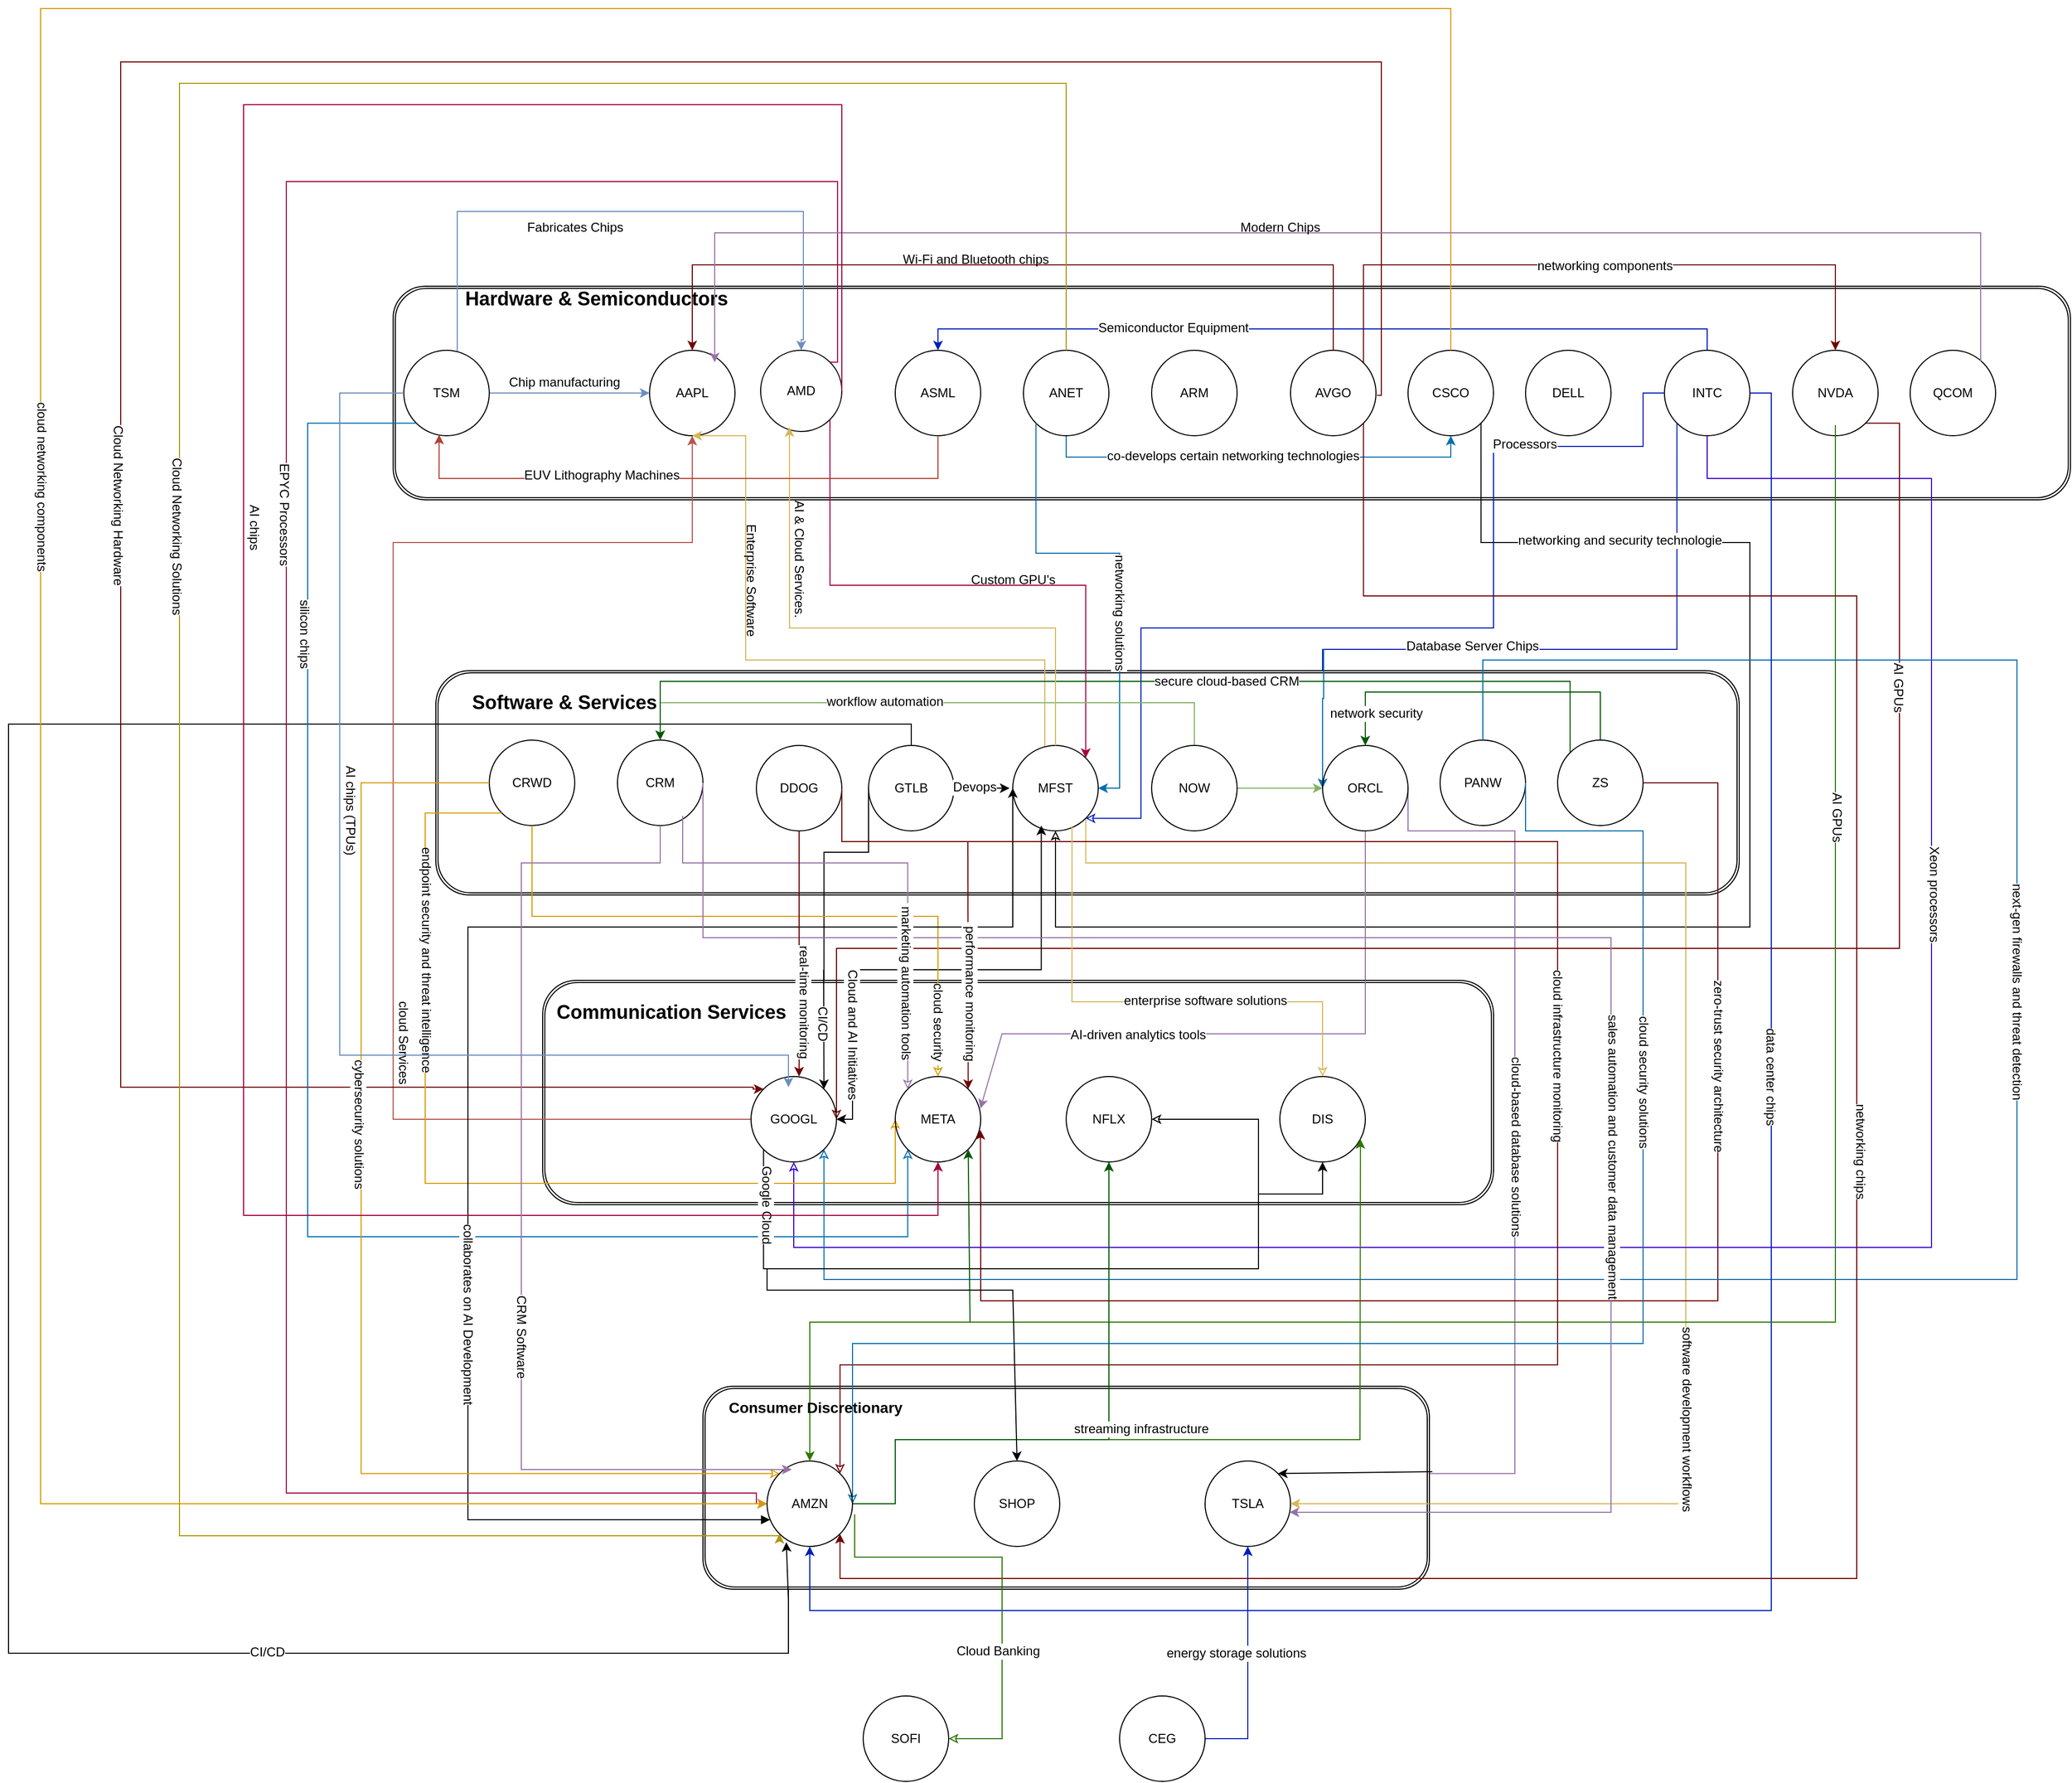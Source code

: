 <mxfile version="26.0.16">
  <diagram id="prtHgNgQTEPvFCAcTncT" name="Page-1">
    <mxGraphModel grid="1" page="1" gridSize="10" guides="1" tooltips="1" connect="1" arrows="1" fold="1" pageScale="1" pageWidth="827" pageHeight="1169" math="0" shadow="0">
      <root>
        <mxCell id="0" />
        <mxCell id="1" parent="0" />
        <mxCell id="MPmr0mFuNHwUObKiHzki-62" value="z" style="shape=ext;double=1;rounded=1;whiteSpace=wrap;html=1;" vertex="1" parent="1">
          <mxGeometry x="30" y="280" width="1570" height="200" as="geometry" />
        </mxCell>
        <mxCell id="MPmr0mFuNHwUObKiHzki-63" value="AAPL" style="ellipse;whiteSpace=wrap;html=1;aspect=fixed;" vertex="1" parent="1">
          <mxGeometry x="270" y="340" width="80" height="80" as="geometry" />
        </mxCell>
        <mxCell id="MPmr0mFuNHwUObKiHzki-65" value="AMD" style="ellipse;whiteSpace=wrap;html=1;aspect=fixed;" vertex="1" parent="1">
          <mxGeometry x="374" y="340" width="76" height="76" as="geometry" />
        </mxCell>
        <mxCell id="MPmr0mFuNHwUObKiHzki-66" value="ASML" style="ellipse;whiteSpace=wrap;html=1;aspect=fixed;" vertex="1" parent="1">
          <mxGeometry x="500" y="340" width="80" height="80" as="geometry" />
        </mxCell>
        <mxCell id="MPmr0mFuNHwUObKiHzki-204" style="edgeStyle=orthogonalEdgeStyle;rounded=0;orthogonalLoop=1;jettySize=auto;html=1;exitX=0.5;exitY=1;exitDx=0;exitDy=0;entryX=0.5;entryY=1;entryDx=0;entryDy=0;fontFamily=Helvetica;fontSize=12;fontColor=default;fillColor=#1ba1e2;strokeColor=#006EAF;" edge="1" parent="1" source="MPmr0mFuNHwUObKiHzki-67" target="MPmr0mFuNHwUObKiHzki-72">
          <mxGeometry relative="1" as="geometry" />
        </mxCell>
        <mxCell id="MPmr0mFuNHwUObKiHzki-205" value="co-develops &lt;span style=&quot;&quot; data-end=&quot;1623&quot; data-start=&quot;1588&quot;&gt;certain networking technologies&lt;/span&gt;" style="edgeLabel;html=1;align=center;verticalAlign=middle;resizable=0;points=[];rounded=1;shadow=0;glass=0;fillStyle=auto;strokeColor=default;fontFamily=Helvetica;fontSize=12;fontColor=default;fillColor=none;" connectable="0" vertex="1" parent="MPmr0mFuNHwUObKiHzki-204">
          <mxGeometry x="-0.12" y="1" relative="1" as="geometry">
            <mxPoint as="offset" />
          </mxGeometry>
        </mxCell>
        <mxCell id="MPmr0mFuNHwUObKiHzki-67" value="ANET" style="ellipse;whiteSpace=wrap;html=1;aspect=fixed;" vertex="1" parent="1">
          <mxGeometry x="620" y="340" width="80" height="80" as="geometry" />
        </mxCell>
        <mxCell id="MPmr0mFuNHwUObKiHzki-68" value="ARM" style="ellipse;whiteSpace=wrap;html=1;aspect=fixed;" vertex="1" parent="1">
          <mxGeometry x="740" y="340" width="80" height="80" as="geometry" />
        </mxCell>
        <mxCell id="MPmr0mFuNHwUObKiHzki-215" style="edgeStyle=orthogonalEdgeStyle;rounded=0;orthogonalLoop=1;jettySize=auto;html=1;entryX=0.5;entryY=0;entryDx=0;entryDy=0;fontFamily=Helvetica;fontSize=12;fontColor=default;fillColor=#a20025;strokeColor=#6F0000;" edge="1" parent="1" source="MPmr0mFuNHwUObKiHzki-69" target="MPmr0mFuNHwUObKiHzki-63">
          <mxGeometry relative="1" as="geometry">
            <Array as="points">
              <mxPoint x="910" y="260" />
              <mxPoint x="310" y="260" />
            </Array>
          </mxGeometry>
        </mxCell>
        <mxCell id="MPmr0mFuNHwUObKiHzki-230" style="edgeStyle=orthogonalEdgeStyle;rounded=0;orthogonalLoop=1;jettySize=auto;html=1;exitX=1;exitY=0;exitDx=0;exitDy=0;entryX=0.5;entryY=0;entryDx=0;entryDy=0;fontFamily=Helvetica;fontSize=12;fontColor=default;fillColor=#a20025;strokeColor=#6F0000;" edge="1" parent="1" source="MPmr0mFuNHwUObKiHzki-69" target="MPmr0mFuNHwUObKiHzki-75">
          <mxGeometry relative="1" as="geometry">
            <Array as="points">
              <mxPoint x="938" y="260" />
              <mxPoint x="1380" y="260" />
            </Array>
          </mxGeometry>
        </mxCell>
        <mxCell id="MPmr0mFuNHwUObKiHzki-231" value="networking components" style="edgeLabel;html=1;align=center;verticalAlign=middle;resizable=0;points=[];rounded=1;shadow=0;glass=0;fillStyle=auto;strokeColor=default;fontFamily=Helvetica;fontSize=12;fontColor=default;fillColor=none;" connectable="0" vertex="1" parent="MPmr0mFuNHwUObKiHzki-230">
          <mxGeometry x="0.035" y="-1" relative="1" as="geometry">
            <mxPoint as="offset" />
          </mxGeometry>
        </mxCell>
        <mxCell id="MPmr0mFuNHwUObKiHzki-69" value="AVGO" style="ellipse;whiteSpace=wrap;html=1;aspect=fixed;" vertex="1" parent="1">
          <mxGeometry x="870" y="340" width="80" height="80" as="geometry" />
        </mxCell>
        <mxCell id="MPmr0mFuNHwUObKiHzki-72" value="CSCO" style="ellipse;whiteSpace=wrap;html=1;aspect=fixed;" vertex="1" parent="1">
          <mxGeometry x="980" y="340" width="80" height="80" as="geometry" />
        </mxCell>
        <mxCell id="MPmr0mFuNHwUObKiHzki-73" value="DELL" style="ellipse;whiteSpace=wrap;html=1;aspect=fixed;" vertex="1" parent="1">
          <mxGeometry x="1090" y="340" width="80" height="80" as="geometry" />
        </mxCell>
        <mxCell id="MPmr0mFuNHwUObKiHzki-154" style="edgeStyle=orthogonalEdgeStyle;rounded=0;orthogonalLoop=1;jettySize=auto;html=1;exitX=0.5;exitY=0;exitDx=0;exitDy=0;entryX=0.5;entryY=0;entryDx=0;entryDy=0;fontFamily=Helvetica;fontSize=12;fontColor=default;fillColor=#0050ef;strokeColor=#001DBC;" edge="1" parent="1" source="MPmr0mFuNHwUObKiHzki-74" target="MPmr0mFuNHwUObKiHzki-66">
          <mxGeometry relative="1" as="geometry" />
        </mxCell>
        <mxCell id="MPmr0mFuNHwUObKiHzki-155" value="Semiconductor Equipment" style="edgeLabel;html=1;align=center;verticalAlign=middle;resizable=0;points=[];rounded=1;shadow=0;glass=0;fillStyle=auto;strokeColor=default;fontFamily=Helvetica;fontSize=12;fontColor=default;fillColor=none;" connectable="0" vertex="1" parent="MPmr0mFuNHwUObKiHzki-154">
          <mxGeometry x="0.037" y="-1" relative="1" as="geometry">
            <mxPoint x="-126" as="offset" />
          </mxGeometry>
        </mxCell>
        <mxCell id="MPmr0mFuNHwUObKiHzki-264" style="edgeStyle=orthogonalEdgeStyle;rounded=0;orthogonalLoop=1;jettySize=auto;html=1;exitX=0;exitY=1;exitDx=0;exitDy=0;entryX=0.5;entryY=0;entryDx=0;entryDy=0;fontFamily=Helvetica;fontSize=12;fontColor=default;fillColor=#0050ef;strokeColor=#001DBC;" edge="1" parent="1" source="MPmr0mFuNHwUObKiHzki-74" target="MPmr0mFuNHwUObKiHzki-98">
          <mxGeometry relative="1" as="geometry">
            <Array as="points">
              <mxPoint x="1232" y="620" />
              <mxPoint x="900" y="620" />
            </Array>
          </mxGeometry>
        </mxCell>
        <mxCell id="MPmr0mFuNHwUObKiHzki-265" value="Database Server Chips" style="edgeLabel;html=1;align=center;verticalAlign=middle;resizable=0;points=[];rounded=1;shadow=0;glass=0;fillStyle=auto;strokeColor=default;fontFamily=Helvetica;fontSize=12;fontColor=default;fillColor=none;" connectable="0" vertex="1" parent="MPmr0mFuNHwUObKiHzki-264">
          <mxGeometry x="0.198" y="-3" relative="1" as="geometry">
            <mxPoint as="offset" />
          </mxGeometry>
        </mxCell>
        <mxCell id="MPmr0mFuNHwUObKiHzki-74" value="INTC" style="ellipse;whiteSpace=wrap;html=1;aspect=fixed;" vertex="1" parent="1">
          <mxGeometry x="1220" y="340" width="80" height="80" as="geometry" />
        </mxCell>
        <mxCell id="MPmr0mFuNHwUObKiHzki-75" value="NVDA" style="ellipse;whiteSpace=wrap;html=1;aspect=fixed;" vertex="1" parent="1">
          <mxGeometry x="1340" y="340" width="80" height="80" as="geometry" />
        </mxCell>
        <mxCell id="MPmr0mFuNHwUObKiHzki-76" value="QCOM" style="ellipse;whiteSpace=wrap;html=1;aspect=fixed;" vertex="1" parent="1">
          <mxGeometry x="1450" y="340" width="80" height="80" as="geometry" />
        </mxCell>
        <mxCell id="MPmr0mFuNHwUObKiHzki-77" value="&lt;font style=&quot;font-size: 18px;&quot;&gt;Hardware &amp;amp; Semiconductors&lt;/font&gt;" style="text;strokeColor=none;fillColor=none;html=1;fontSize=24;fontStyle=1;verticalAlign=middle;align=center;" vertex="1" parent="1">
          <mxGeometry x="80" y="270" width="280" height="40" as="geometry" />
        </mxCell>
        <mxCell id="MPmr0mFuNHwUObKiHzki-85" value="" style="shape=ext;double=1;rounded=1;whiteSpace=wrap;html=1;shadow=0;glass=0;fillStyle=auto;fillColor=default;" vertex="1" parent="1">
          <mxGeometry x="70" y="640" width="1220" height="210" as="geometry" />
        </mxCell>
        <mxCell id="MPmr0mFuNHwUObKiHzki-124" style="edgeStyle=orthogonalEdgeStyle;rounded=0;orthogonalLoop=1;jettySize=auto;html=1;exitX=1;exitY=0.5;exitDx=0;exitDy=0;fontFamily=Helvetica;fontSize=12;fontColor=default;fillColor=#dae8fc;strokeColor=#6c8ebf;" edge="1" parent="1" source="MPmr0mFuNHwUObKiHzki-91" target="MPmr0mFuNHwUObKiHzki-63">
          <mxGeometry relative="1" as="geometry" />
        </mxCell>
        <mxCell id="MPmr0mFuNHwUObKiHzki-127" value="Chip manufacturing" style="edgeLabel;html=1;align=center;verticalAlign=middle;resizable=0;points=[];rounded=1;shadow=0;glass=0;fillStyle=auto;strokeColor=default;fontFamily=Helvetica;fontSize=12;fontColor=default;fillColor=none;" connectable="0" vertex="1" parent="MPmr0mFuNHwUObKiHzki-124">
          <mxGeometry x="-0.4" y="2" relative="1" as="geometry">
            <mxPoint x="25" y="-8" as="offset" />
          </mxGeometry>
        </mxCell>
        <mxCell id="MPmr0mFuNHwUObKiHzki-137" style="edgeStyle=orthogonalEdgeStyle;rounded=0;orthogonalLoop=1;jettySize=auto;html=1;entryX=0.5;entryY=0;entryDx=0;entryDy=0;fontFamily=Helvetica;fontSize=12;fontColor=default;fillColor=#dae8fc;strokeColor=#6c8ebf;" edge="1" parent="1" source="MPmr0mFuNHwUObKiHzki-91" target="MPmr0mFuNHwUObKiHzki-65">
          <mxGeometry relative="1" as="geometry">
            <Array as="points">
              <mxPoint x="90" y="210" />
              <mxPoint x="414" y="210" />
              <mxPoint x="414" y="330" />
              <mxPoint x="412" y="330" />
            </Array>
          </mxGeometry>
        </mxCell>
        <mxCell id="MPmr0mFuNHwUObKiHzki-91" value="TSM" style="ellipse;whiteSpace=wrap;html=1;aspect=fixed;rounded=1;shadow=0;glass=0;fillStyle=auto;strokeColor=default;align=center;verticalAlign=middle;fontFamily=Helvetica;fontSize=12;fontColor=default;fillColor=none;" vertex="1" parent="1">
          <mxGeometry x="40" y="340" width="80" height="80" as="geometry" />
        </mxCell>
        <mxCell id="MPmr0mFuNHwUObKiHzki-92" value="CRWD" style="ellipse;whiteSpace=wrap;html=1;aspect=fixed;rounded=1;shadow=0;glass=0;fillStyle=auto;strokeColor=default;align=center;verticalAlign=middle;fontFamily=Helvetica;fontSize=12;fontColor=default;fillColor=none;" vertex="1" parent="1">
          <mxGeometry x="120" y="705" width="80" height="80" as="geometry" />
        </mxCell>
        <mxCell id="MPmr0mFuNHwUObKiHzki-93" value="CRM" style="ellipse;whiteSpace=wrap;html=1;aspect=fixed;rounded=1;shadow=0;glass=0;fillStyle=auto;strokeColor=default;align=center;verticalAlign=middle;fontFamily=Helvetica;fontSize=12;fontColor=default;fillColor=none;" vertex="1" parent="1">
          <mxGeometry x="240" y="705" width="80" height="80" as="geometry" />
        </mxCell>
        <mxCell id="MPmr0mFuNHwUObKiHzki-94" value="DDOG" style="ellipse;whiteSpace=wrap;html=1;aspect=fixed;rounded=1;shadow=0;glass=0;fillStyle=auto;strokeColor=default;align=center;verticalAlign=middle;fontFamily=Helvetica;fontSize=12;fontColor=default;fillColor=none;" vertex="1" parent="1">
          <mxGeometry x="370" y="710" width="80" height="80" as="geometry" />
        </mxCell>
        <mxCell id="MPmr0mFuNHwUObKiHzki-293" style="edgeStyle=orthogonalEdgeStyle;rounded=0;orthogonalLoop=1;jettySize=auto;html=1;exitX=0;exitY=0.5;exitDx=0;exitDy=0;entryX=1;entryY=0;entryDx=0;entryDy=0;fontFamily=Helvetica;fontSize=12;fontColor=default;strokeColor=#000000;" edge="1" parent="1" source="MPmr0mFuNHwUObKiHzki-95" target="MPmr0mFuNHwUObKiHzki-106">
          <mxGeometry relative="1" as="geometry">
            <Array as="points">
              <mxPoint x="475" y="810" />
              <mxPoint x="433" y="810" />
            </Array>
          </mxGeometry>
        </mxCell>
        <mxCell id="MPmr0mFuNHwUObKiHzki-297" style="edgeStyle=orthogonalEdgeStyle;rounded=0;orthogonalLoop=1;jettySize=auto;html=1;exitX=0.5;exitY=0;exitDx=0;exitDy=0;fontFamily=Helvetica;fontSize=12;fontColor=default;" edge="1" parent="1" source="MPmr0mFuNHwUObKiHzki-95" target="MPmr0mFuNHwUObKiHzki-112">
          <mxGeometry relative="1" as="geometry">
            <mxPoint x="-280" y="1651" as="targetPoint" />
            <Array as="points">
              <mxPoint x="515" y="690" />
              <mxPoint x="-330" y="690" />
              <mxPoint x="-330" y="1560" />
              <mxPoint x="400" y="1560" />
            </Array>
          </mxGeometry>
        </mxCell>
        <mxCell id="MPmr0mFuNHwUObKiHzki-299" value="CI/CD" style="edgeLabel;html=1;align=center;verticalAlign=middle;resizable=0;points=[];rounded=1;shadow=0;glass=0;fillStyle=auto;strokeColor=default;fontFamily=Helvetica;fontSize=12;fontColor=default;fillColor=none;" connectable="0" vertex="1" parent="MPmr0mFuNHwUObKiHzki-297">
          <mxGeometry x="0.538" y="1" relative="1" as="geometry">
            <mxPoint as="offset" />
          </mxGeometry>
        </mxCell>
        <mxCell id="MPmr0mFuNHwUObKiHzki-95" value="GTLB" style="ellipse;whiteSpace=wrap;html=1;aspect=fixed;rounded=1;shadow=0;glass=0;fillStyle=auto;strokeColor=default;align=center;verticalAlign=middle;fontFamily=Helvetica;fontSize=12;fontColor=default;fillColor=none;" vertex="1" parent="1">
          <mxGeometry x="475" y="710" width="80" height="80" as="geometry" />
        </mxCell>
        <mxCell id="MPmr0mFuNHwUObKiHzki-133" style="edgeStyle=orthogonalEdgeStyle;rounded=0;orthogonalLoop=1;jettySize=auto;html=1;entryX=0.5;entryY=1;entryDx=0;entryDy=0;fontFamily=Helvetica;fontSize=12;fontColor=default;fillColor=#fff2cc;strokeColor=#d6b656;" edge="1" parent="1" source="MPmr0mFuNHwUObKiHzki-96" target="MPmr0mFuNHwUObKiHzki-63">
          <mxGeometry relative="1" as="geometry">
            <Array as="points">
              <mxPoint x="640" y="630" />
              <mxPoint x="360" y="630" />
              <mxPoint x="360" y="420" />
            </Array>
          </mxGeometry>
        </mxCell>
        <mxCell id="MPmr0mFuNHwUObKiHzki-209" style="edgeStyle=orthogonalEdgeStyle;rounded=0;orthogonalLoop=1;jettySize=auto;html=1;exitX=1;exitY=0;exitDx=0;exitDy=0;entryX=1;entryY=1;entryDx=0;entryDy=0;fontFamily=Helvetica;fontSize=12;fontColor=default;startArrow=classic;startFill=1;endArrow=none;fillColor=#d80073;strokeColor=#A50040;" edge="1" parent="1" source="MPmr0mFuNHwUObKiHzki-96" target="MPmr0mFuNHwUObKiHzki-65">
          <mxGeometry relative="1" as="geometry">
            <Array as="points">
              <mxPoint x="678" y="560" />
              <mxPoint x="439" y="560" />
            </Array>
          </mxGeometry>
        </mxCell>
        <mxCell id="MPmr0mFuNHwUObKiHzki-213" style="edgeStyle=orthogonalEdgeStyle;rounded=0;orthogonalLoop=1;jettySize=auto;html=1;entryX=0;entryY=1;entryDx=0;entryDy=0;fontFamily=Helvetica;fontSize=12;fontColor=default;fillColor=#1ba1e2;strokeColor=#006EAF;endArrow=none;startFill=1;startArrow=classic;" edge="1" parent="1" source="MPmr0mFuNHwUObKiHzki-96" target="MPmr0mFuNHwUObKiHzki-67">
          <mxGeometry relative="1" as="geometry">
            <Array as="points">
              <mxPoint x="710" y="750" />
              <mxPoint x="710" y="530" />
              <mxPoint x="632" y="530" />
            </Array>
          </mxGeometry>
        </mxCell>
        <mxCell id="MPmr0mFuNHwUObKiHzki-214" value="networking solutions" style="edgeLabel;html=1;align=center;verticalAlign=middle;resizable=0;points=[];rounded=1;shadow=0;glass=0;fillStyle=auto;strokeColor=default;fontFamily=Helvetica;fontSize=12;fontColor=default;fillColor=none;rotation=90;" connectable="0" vertex="1" parent="MPmr0mFuNHwUObKiHzki-213">
          <mxGeometry x="-0.086" y="-2" relative="1" as="geometry">
            <mxPoint x="-2" y="16" as="offset" />
          </mxGeometry>
        </mxCell>
        <mxCell id="MPmr0mFuNHwUObKiHzki-238" style="edgeStyle=orthogonalEdgeStyle;rounded=0;orthogonalLoop=1;jettySize=auto;html=1;exitX=0.5;exitY=1;exitDx=0;exitDy=0;entryX=1;entryY=1;entryDx=0;entryDy=0;fontFamily=Helvetica;fontSize=12;fontColor=default;startArrow=classic;startFill=0;endArrow=none;" edge="1" parent="1" source="MPmr0mFuNHwUObKiHzki-96" target="MPmr0mFuNHwUObKiHzki-72">
          <mxGeometry relative="1" as="geometry">
            <Array as="points">
              <mxPoint x="650" y="880" />
              <mxPoint x="1300" y="880" />
              <mxPoint x="1300" y="520" />
              <mxPoint x="1048" y="520" />
            </Array>
          </mxGeometry>
        </mxCell>
        <mxCell id="MPmr0mFuNHwUObKiHzki-239" value="networking and security technologie" style="edgeLabel;html=1;align=center;verticalAlign=middle;resizable=0;points=[];rounded=1;shadow=0;glass=0;fillStyle=auto;strokeColor=default;fontFamily=Helvetica;fontSize=12;fontColor=default;fillColor=none;" connectable="0" vertex="1" parent="MPmr0mFuNHwUObKiHzki-238">
          <mxGeometry x="0.67" y="-2" relative="1" as="geometry">
            <mxPoint as="offset" />
          </mxGeometry>
        </mxCell>
        <mxCell id="MPmr0mFuNHwUObKiHzki-253" style="edgeStyle=orthogonalEdgeStyle;rounded=0;orthogonalLoop=1;jettySize=auto;html=1;exitX=1;exitY=1;exitDx=0;exitDy=0;entryX=0;entryY=0.5;entryDx=0;entryDy=0;fontFamily=Helvetica;fontSize=12;fontColor=default;fillColor=#0050ef;strokeColor=#001DBC;startArrow=classic;startFill=0;endArrow=none;" edge="1" parent="1" source="MPmr0mFuNHwUObKiHzki-96" target="MPmr0mFuNHwUObKiHzki-74">
          <mxGeometry relative="1" as="geometry">
            <Array as="points">
              <mxPoint x="730" y="778" />
              <mxPoint x="730" y="600" />
              <mxPoint x="1060" y="600" />
              <mxPoint x="1060" y="430" />
              <mxPoint x="1200" y="430" />
              <mxPoint x="1200" y="380" />
            </Array>
          </mxGeometry>
        </mxCell>
        <mxCell id="MPmr0mFuNHwUObKiHzki-254" value="Processors" style="edgeLabel;html=1;align=center;verticalAlign=middle;resizable=0;points=[];rounded=1;shadow=0;glass=0;fillStyle=auto;strokeColor=default;fontFamily=Helvetica;fontSize=12;fontColor=default;fillColor=none;" connectable="0" vertex="1" parent="MPmr0mFuNHwUObKiHzki-253">
          <mxGeometry x="0.615" y="2" relative="1" as="geometry">
            <mxPoint as="offset" />
          </mxGeometry>
        </mxCell>
        <mxCell id="MPmr0mFuNHwUObKiHzki-300" style="edgeStyle=orthogonalEdgeStyle;rounded=0;orthogonalLoop=1;jettySize=auto;html=1;exitX=1;exitY=1;exitDx=0;exitDy=0;fontFamily=Helvetica;fontSize=12;fontColor=default;fillColor=#fff2cc;strokeColor=#d6b656;" edge="1" parent="1" source="MPmr0mFuNHwUObKiHzki-96" target="MPmr0mFuNHwUObKiHzki-114">
          <mxGeometry relative="1" as="geometry">
            <Array as="points">
              <mxPoint x="678" y="820" />
              <mxPoint x="1240" y="820" />
              <mxPoint x="1240" y="1420" />
            </Array>
          </mxGeometry>
        </mxCell>
        <mxCell id="MPmr0mFuNHwUObKiHzki-304" value="software development workflows" style="edgeLabel;html=1;align=center;verticalAlign=middle;resizable=0;points=[];rounded=1;shadow=0;glass=0;fillStyle=auto;strokeColor=default;fontFamily=Helvetica;fontSize=12;fontColor=default;fillColor=none;rotation=90;" connectable="0" vertex="1" parent="MPmr0mFuNHwUObKiHzki-300">
          <mxGeometry x="0.409" relative="1" as="geometry">
            <mxPoint x="1" y="15" as="offset" />
          </mxGeometry>
        </mxCell>
        <mxCell id="MPmr0mFuNHwUObKiHzki-96" value="MFST" style="ellipse;whiteSpace=wrap;html=1;aspect=fixed;rounded=1;shadow=0;glass=0;fillStyle=auto;strokeColor=default;align=center;verticalAlign=middle;fontFamily=Helvetica;fontSize=12;fontColor=default;fillColor=none;" vertex="1" parent="1">
          <mxGeometry x="610" y="710" width="80" height="80" as="geometry" />
        </mxCell>
        <mxCell id="MPmr0mFuNHwUObKiHzki-305" style="edgeStyle=orthogonalEdgeStyle;rounded=0;orthogonalLoop=1;jettySize=auto;html=1;exitX=0.5;exitY=0;exitDx=0;exitDy=0;entryX=0.5;entryY=0;entryDx=0;entryDy=0;fontFamily=Helvetica;fontSize=12;fontColor=default;fillColor=#d5e8d4;strokeColor=#82b366;" edge="1" parent="1" source="MPmr0mFuNHwUObKiHzki-97" target="MPmr0mFuNHwUObKiHzki-93">
          <mxGeometry relative="1" as="geometry">
            <Array as="points">
              <mxPoint x="780" y="670" />
              <mxPoint x="280" y="670" />
            </Array>
          </mxGeometry>
        </mxCell>
        <mxCell id="MPmr0mFuNHwUObKiHzki-306" value="workflow automation" style="edgeLabel;html=1;align=center;verticalAlign=middle;resizable=0;points=[];rounded=1;shadow=0;glass=0;fillStyle=auto;strokeColor=default;fontFamily=Helvetica;fontSize=12;fontColor=default;fillColor=none;" connectable="0" vertex="1" parent="MPmr0mFuNHwUObKiHzki-305">
          <mxGeometry x="0.148" y="-1" relative="1" as="geometry">
            <mxPoint as="offset" />
          </mxGeometry>
        </mxCell>
        <mxCell id="MPmr0mFuNHwUObKiHzki-308" style="edgeStyle=orthogonalEdgeStyle;rounded=0;orthogonalLoop=1;jettySize=auto;html=1;exitX=1;exitY=0.5;exitDx=0;exitDy=0;entryX=0;entryY=0.5;entryDx=0;entryDy=0;fontFamily=Helvetica;fontSize=12;fontColor=default;fillColor=#d5e8d4;strokeColor=#82b366;" edge="1" parent="1" source="MPmr0mFuNHwUObKiHzki-97" target="MPmr0mFuNHwUObKiHzki-98">
          <mxGeometry relative="1" as="geometry" />
        </mxCell>
        <mxCell id="MPmr0mFuNHwUObKiHzki-97" value="NOW" style="ellipse;whiteSpace=wrap;html=1;aspect=fixed;rounded=1;shadow=0;glass=0;fillStyle=auto;strokeColor=default;align=center;verticalAlign=middle;fontFamily=Helvetica;fontSize=12;fontColor=default;fillColor=none;" vertex="1" parent="1">
          <mxGeometry x="740" y="710" width="80" height="80" as="geometry" />
        </mxCell>
        <mxCell id="MPmr0mFuNHwUObKiHzki-266" style="edgeStyle=orthogonalEdgeStyle;rounded=0;orthogonalLoop=1;jettySize=auto;html=1;fontFamily=Helvetica;fontSize=12;fontColor=default;startArrow=classic;startFill=1;endArrow=none;fillColor=#1ba1e2;strokeColor=#006EAF;" edge="1" parent="1" source="MPmr0mFuNHwUObKiHzki-98">
          <mxGeometry relative="1" as="geometry">
            <mxPoint x="900" y="620" as="targetPoint" />
            <Array as="points">
              <mxPoint x="900" y="666" />
              <mxPoint x="901" y="620" />
            </Array>
          </mxGeometry>
        </mxCell>
        <mxCell id="MPmr0mFuNHwUObKiHzki-311" style="edgeStyle=orthogonalEdgeStyle;rounded=0;orthogonalLoop=1;jettySize=auto;html=1;exitX=1;exitY=0.5;exitDx=0;exitDy=0;entryX=1;entryY=0;entryDx=0;entryDy=0;fontFamily=Helvetica;fontSize=12;fontColor=default;fillColor=#e1d5e7;strokeColor=#9673a6;" edge="1" parent="1" source="MPmr0mFuNHwUObKiHzki-98" target="MPmr0mFuNHwUObKiHzki-114">
          <mxGeometry relative="1" as="geometry">
            <Array as="points">
              <mxPoint x="980" y="790" />
              <mxPoint x="1080" y="790" />
              <mxPoint x="1080" y="1392" />
            </Array>
          </mxGeometry>
        </mxCell>
        <mxCell id="MPmr0mFuNHwUObKiHzki-314" value="cloud-based database solutions" style="edgeLabel;html=1;align=center;verticalAlign=middle;resizable=0;points=[];rounded=1;shadow=0;glass=0;fillStyle=auto;strokeColor=default;fontFamily=Helvetica;fontSize=12;fontColor=default;fillColor=none;rotation=90;" connectable="0" vertex="1" parent="MPmr0mFuNHwUObKiHzki-311">
          <mxGeometry x="-0.097" y="1" relative="1" as="geometry">
            <mxPoint as="offset" />
          </mxGeometry>
        </mxCell>
        <mxCell id="MPmr0mFuNHwUObKiHzki-317" style="edgeStyle=orthogonalEdgeStyle;rounded=0;orthogonalLoop=1;jettySize=auto;html=1;exitX=0.5;exitY=1;exitDx=0;exitDy=0;entryX=1;entryY=0.5;entryDx=0;entryDy=0;fontFamily=Helvetica;fontSize=12;fontColor=default;fillColor=#e1d5e7;strokeColor=#9673a6;" edge="1" parent="1" source="MPmr0mFuNHwUObKiHzki-98" target="MPmr0mFuNHwUObKiHzki-107">
          <mxGeometry relative="1" as="geometry">
            <Array as="points">
              <mxPoint x="940" y="950" />
              <mxPoint x="580" y="950" />
            </Array>
          </mxGeometry>
        </mxCell>
        <mxCell id="MPmr0mFuNHwUObKiHzki-98" value="ORCL" style="ellipse;whiteSpace=wrap;html=1;aspect=fixed;rounded=1;shadow=0;glass=0;fillStyle=auto;strokeColor=default;align=center;verticalAlign=middle;fontFamily=Helvetica;fontSize=12;fontColor=default;fillColor=none;" vertex="1" parent="1">
          <mxGeometry x="900" y="710" width="80" height="80" as="geometry" />
        </mxCell>
        <mxCell id="MPmr0mFuNHwUObKiHzki-99" value="PANW" style="ellipse;whiteSpace=wrap;html=1;aspect=fixed;rounded=1;shadow=0;glass=0;fillStyle=auto;strokeColor=default;align=center;verticalAlign=middle;fontFamily=Helvetica;fontSize=12;fontColor=default;fillColor=none;" vertex="1" parent="1">
          <mxGeometry x="1010" y="705" width="80" height="80" as="geometry" />
        </mxCell>
        <mxCell id="MPmr0mFuNHwUObKiHzki-325" style="edgeStyle=orthogonalEdgeStyle;rounded=0;orthogonalLoop=1;jettySize=auto;html=1;exitX=1;exitY=0.5;exitDx=0;exitDy=0;entryX=1;entryY=0.5;entryDx=0;entryDy=0;fontFamily=Helvetica;fontSize=12;fontColor=default;fillColor=#a20025;strokeColor=#6F0000;" edge="1" parent="1" source="MPmr0mFuNHwUObKiHzki-100" target="MPmr0mFuNHwUObKiHzki-107">
          <mxGeometry relative="1" as="geometry">
            <Array as="points">
              <mxPoint x="1270" y="745" />
              <mxPoint x="1270" y="1230" />
              <mxPoint x="580" y="1230" />
            </Array>
          </mxGeometry>
        </mxCell>
        <mxCell id="MPmr0mFuNHwUObKiHzki-327" value="zero-trust security architecture" style="edgeLabel;html=1;align=center;verticalAlign=middle;resizable=0;points=[];rounded=1;shadow=0;glass=0;fillStyle=auto;strokeColor=default;fontFamily=Helvetica;fontSize=12;fontColor=default;fillColor=none;rotation=90;" connectable="0" vertex="1" parent="MPmr0mFuNHwUObKiHzki-325">
          <mxGeometry x="-0.526" y="1" relative="1" as="geometry">
            <mxPoint y="-1" as="offset" />
          </mxGeometry>
        </mxCell>
        <mxCell id="MPmr0mFuNHwUObKiHzki-328" style="edgeStyle=orthogonalEdgeStyle;rounded=0;orthogonalLoop=1;jettySize=auto;html=1;exitX=0.5;exitY=0;exitDx=0;exitDy=0;entryX=0.5;entryY=0;entryDx=0;entryDy=0;fontFamily=Helvetica;fontSize=12;fontColor=default;fillColor=#008a00;strokeColor=#005700;" edge="1" parent="1" source="MPmr0mFuNHwUObKiHzki-100" target="MPmr0mFuNHwUObKiHzki-98">
          <mxGeometry relative="1" as="geometry">
            <Array as="points">
              <mxPoint x="1160" y="660" />
              <mxPoint x="940" y="660" />
            </Array>
          </mxGeometry>
        </mxCell>
        <mxCell id="MPmr0mFuNHwUObKiHzki-329" value="network security" style="edgeLabel;html=1;align=center;verticalAlign=middle;resizable=0;points=[];rounded=1;shadow=0;glass=0;fillStyle=auto;strokeColor=default;fontFamily=Helvetica;fontSize=12;fontColor=default;fillColor=none;" connectable="0" vertex="1" parent="MPmr0mFuNHwUObKiHzki-328">
          <mxGeometry x="0.71" y="1" relative="1" as="geometry">
            <mxPoint x="9" y="15" as="offset" />
          </mxGeometry>
        </mxCell>
        <mxCell id="MPmr0mFuNHwUObKiHzki-330" style="edgeStyle=orthogonalEdgeStyle;rounded=0;orthogonalLoop=1;jettySize=auto;html=1;exitX=0;exitY=0;exitDx=0;exitDy=0;entryX=0.5;entryY=0;entryDx=0;entryDy=0;fontFamily=Helvetica;fontSize=12;fontColor=default;fillColor=#008a00;strokeColor=#005700;" edge="1" parent="1" source="MPmr0mFuNHwUObKiHzki-100" target="MPmr0mFuNHwUObKiHzki-93">
          <mxGeometry relative="1" as="geometry">
            <Array as="points">
              <mxPoint x="1132" y="650" />
              <mxPoint x="280" y="650" />
            </Array>
          </mxGeometry>
        </mxCell>
        <mxCell id="MPmr0mFuNHwUObKiHzki-332" value="secure cloud-based CRM" style="edgeLabel;html=1;align=center;verticalAlign=middle;resizable=0;points=[];rounded=1;shadow=0;glass=0;fillStyle=auto;strokeColor=default;fontFamily=Helvetica;fontSize=12;fontColor=default;fillColor=none;" connectable="0" vertex="1" parent="MPmr0mFuNHwUObKiHzki-330">
          <mxGeometry x="-0.087" relative="1" as="geometry">
            <mxPoint x="56" as="offset" />
          </mxGeometry>
        </mxCell>
        <mxCell id="MPmr0mFuNHwUObKiHzki-100" value="ZS" style="ellipse;whiteSpace=wrap;html=1;aspect=fixed;rounded=1;shadow=0;glass=0;fillStyle=auto;strokeColor=default;align=center;verticalAlign=middle;fontFamily=Helvetica;fontSize=12;fontColor=default;fillColor=none;" vertex="1" parent="1">
          <mxGeometry x="1120" y="705" width="80" height="80" as="geometry" />
        </mxCell>
        <mxCell id="MPmr0mFuNHwUObKiHzki-103" value="&lt;font style=&quot;font-size: 18px;&quot;&gt;Software &amp;amp; Services&lt;/font&gt;" style="text;strokeColor=none;fillColor=none;html=1;fontSize=12;fontStyle=1;verticalAlign=middle;align=center;fontFamily=Helvetica;fontColor=default;" vertex="1" parent="1">
          <mxGeometry x="90" y="650" width="200" height="40" as="geometry" />
        </mxCell>
        <mxCell id="MPmr0mFuNHwUObKiHzki-105" value="" style="shape=ext;double=1;rounded=1;whiteSpace=wrap;html=1;shadow=0;glass=0;fillStyle=auto;strokeColor=default;align=center;verticalAlign=middle;fontFamily=Helvetica;fontSize=12;fontColor=default;fillColor=default;" vertex="1" parent="1">
          <mxGeometry x="170" y="930" width="890" height="210" as="geometry" />
        </mxCell>
        <mxCell id="MPmr0mFuNHwUObKiHzki-131" style="edgeStyle=orthogonalEdgeStyle;rounded=0;orthogonalLoop=1;jettySize=auto;html=1;fontFamily=Helvetica;fontSize=12;fontColor=default;fillColor=#f8cecc;strokeColor=#b85450;" edge="1" parent="1" source="MPmr0mFuNHwUObKiHzki-106" target="MPmr0mFuNHwUObKiHzki-63">
          <mxGeometry relative="1" as="geometry">
            <Array as="points">
              <mxPoint x="30" y="1060" />
              <mxPoint x="30" y="520" />
              <mxPoint x="310" y="520" />
            </Array>
          </mxGeometry>
        </mxCell>
        <mxCell id="MPmr0mFuNHwUObKiHzki-132" value="cloud Services" style="edgeLabel;html=1;align=center;verticalAlign=middle;resizable=0;points=[];rounded=1;shadow=0;glass=0;fillStyle=auto;strokeColor=default;fontFamily=Helvetica;fontSize=12;fontColor=default;fillColor=none;direction=south;rotation=90;" connectable="0" vertex="1" parent="MPmr0mFuNHwUObKiHzki-131">
          <mxGeometry relative="1" as="geometry">
            <mxPoint x="10" y="220" as="offset" />
          </mxGeometry>
        </mxCell>
        <mxCell id="MPmr0mFuNHwUObKiHzki-219" style="edgeStyle=orthogonalEdgeStyle;rounded=0;orthogonalLoop=1;jettySize=auto;html=1;exitX=0;exitY=0;exitDx=0;exitDy=0;entryX=0.95;entryY=0.288;entryDx=0;entryDy=0;fontFamily=Helvetica;fontSize=12;fontColor=default;entryPerimeter=0;endArrow=none;startFill=1;startArrow=classic;fillColor=#a20025;strokeColor=#6F0000;" edge="1" parent="1" source="MPmr0mFuNHwUObKiHzki-106">
          <mxGeometry relative="1" as="geometry">
            <mxPoint x="366.716" y="1020.856" as="sourcePoint" />
            <mxPoint x="951" y="382.18" as="targetPoint" />
            <Array as="points">
              <mxPoint x="367" y="1032" />
              <mxPoint x="367" y="1030" />
              <mxPoint x="-225" y="1030" />
              <mxPoint x="-225" y="70" />
              <mxPoint x="955" y="70" />
              <mxPoint x="955" y="382" />
            </Array>
          </mxGeometry>
        </mxCell>
        <mxCell id="MPmr0mFuNHwUObKiHzki-224" value="Cloud Networking Hardware" style="edgeLabel;html=1;align=center;verticalAlign=middle;resizable=0;points=[];rounded=1;shadow=0;glass=0;fillStyle=auto;strokeColor=default;fontFamily=Helvetica;fontSize=12;fontColor=default;fillColor=none;direction=south;rotation=90;" connectable="0" vertex="1" parent="MPmr0mFuNHwUObKiHzki-219">
          <mxGeometry x="-0.219" y="2" relative="1" as="geometry">
            <mxPoint y="46" as="offset" />
          </mxGeometry>
        </mxCell>
        <mxCell id="MPmr0mFuNHwUObKiHzki-248" style="edgeStyle=orthogonalEdgeStyle;rounded=0;orthogonalLoop=1;jettySize=auto;html=1;exitX=0.5;exitY=1;exitDx=0;exitDy=0;fontFamily=Helvetica;fontSize=12;fontColor=default;startArrow=classic;startFill=0;endArrow=none;endFill=1;fillColor=#6a00ff;strokeColor=#3700CC;" edge="1" parent="1" source="MPmr0mFuNHwUObKiHzki-106" target="MPmr0mFuNHwUObKiHzki-74">
          <mxGeometry relative="1" as="geometry">
            <Array as="points">
              <mxPoint x="405" y="1180" />
              <mxPoint x="1470" y="1180" />
              <mxPoint x="1470" y="460" />
              <mxPoint x="1260" y="460" />
            </Array>
          </mxGeometry>
        </mxCell>
        <mxCell id="MPmr0mFuNHwUObKiHzki-249" value="Xeon processors" style="edgeLabel;html=1;align=center;verticalAlign=middle;resizable=0;points=[];rounded=1;shadow=0;glass=0;fillStyle=auto;strokeColor=default;fontFamily=Helvetica;fontSize=12;fontColor=default;fillColor=none;direction=south;rotation=90;" connectable="0" vertex="1" parent="MPmr0mFuNHwUObKiHzki-248">
          <mxGeometry x="0.396" y="-3" relative="1" as="geometry">
            <mxPoint as="offset" />
          </mxGeometry>
        </mxCell>
        <mxCell id="MPmr0mFuNHwUObKiHzki-250" style="edgeStyle=orthogonalEdgeStyle;rounded=0;orthogonalLoop=1;jettySize=auto;html=1;exitX=1;exitY=0.5;exitDx=0;exitDy=0;entryX=1;entryY=1;entryDx=0;entryDy=0;fontFamily=Helvetica;fontSize=12;fontColor=default;startArrow=classic;startFill=0;endArrow=none;fillColor=#a20025;strokeColor=#6F0000;" edge="1" parent="1" source="MPmr0mFuNHwUObKiHzki-106" target="MPmr0mFuNHwUObKiHzki-75">
          <mxGeometry relative="1" as="geometry">
            <Array as="points">
              <mxPoint x="445" y="900" />
              <mxPoint x="1440" y="900" />
              <mxPoint x="1440" y="408" />
            </Array>
          </mxGeometry>
        </mxCell>
        <mxCell id="MPmr0mFuNHwUObKiHzki-251" value="AI GPUs" style="edgeLabel;html=1;align=center;verticalAlign=middle;resizable=0;points=[];rounded=1;shadow=0;glass=0;fillStyle=auto;strokeColor=default;fontFamily=Helvetica;fontSize=12;fontColor=default;fillColor=none;direction=west;rotation=90;" connectable="0" vertex="1" parent="MPmr0mFuNHwUObKiHzki-250">
          <mxGeometry x="0.668" y="1" relative="1" as="geometry">
            <mxPoint as="offset" />
          </mxGeometry>
        </mxCell>
        <mxCell id="MPmr0mFuNHwUObKiHzki-261" style="edgeStyle=orthogonalEdgeStyle;rounded=0;orthogonalLoop=1;jettySize=auto;html=1;exitX=1;exitY=0.5;exitDx=0;exitDy=0;entryX=0;entryY=1;entryDx=0;entryDy=0;fontFamily=Helvetica;fontSize=12;fontColor=default;startArrow=classic;startFill=1;" edge="1" parent="1" source="MPmr0mFuNHwUObKiHzki-106">
          <mxGeometry relative="1" as="geometry">
            <mxPoint x="460" y="1066.72" as="sourcePoint" />
            <mxPoint x="636.716" y="785.004" as="targetPoint" />
            <Array as="points">
              <mxPoint x="460" y="1060" />
              <mxPoint x="460" y="920" />
              <mxPoint x="637" y="920" />
            </Array>
          </mxGeometry>
        </mxCell>
        <mxCell id="MPmr0mFuNHwUObKiHzki-262" value="Cloud and AI Initiatives" style="edgeLabel;html=1;align=center;verticalAlign=middle;resizable=0;points=[];rounded=1;shadow=0;glass=0;fillStyle=auto;strokeColor=default;fontFamily=Helvetica;fontSize=12;fontColor=default;fillColor=none;rotation=90;" connectable="0" vertex="1" parent="MPmr0mFuNHwUObKiHzki-261">
          <mxGeometry x="0.097" y="1" relative="1" as="geometry">
            <mxPoint x="-101" y="61" as="offset" />
          </mxGeometry>
        </mxCell>
        <mxCell id="MPmr0mFuNHwUObKiHzki-323" style="edgeStyle=orthogonalEdgeStyle;rounded=0;orthogonalLoop=1;jettySize=auto;html=1;exitX=1;exitY=1;exitDx=0;exitDy=0;entryX=0.5;entryY=0;entryDx=0;entryDy=0;fontFamily=Helvetica;fontSize=12;fontColor=default;fillColor=#1ba1e2;strokeColor=#006EAF;startArrow=classic;startFill=0;endArrow=none;endFill=1;" edge="1" parent="1" source="MPmr0mFuNHwUObKiHzki-106" target="MPmr0mFuNHwUObKiHzki-99">
          <mxGeometry relative="1" as="geometry">
            <Array as="points">
              <mxPoint x="433" y="1210" />
              <mxPoint x="1550" y="1210" />
              <mxPoint x="1550" y="630" />
              <mxPoint x="1050" y="630" />
            </Array>
          </mxGeometry>
        </mxCell>
        <mxCell id="MPmr0mFuNHwUObKiHzki-324" value="&lt;span data-end=&quot;3087&quot; data-start=&quot;3065&quot;&gt;next-gen firewalls&lt;/span&gt; and &lt;span data-end=&quot;3112&quot; data-start=&quot;3092&quot;&gt;threat detection&lt;/span&gt;" style="edgeLabel;html=1;align=center;verticalAlign=middle;resizable=0;points=[];rounded=1;shadow=0;glass=0;fillStyle=auto;strokeColor=default;fontFamily=Helvetica;fontSize=12;fontColor=default;fillColor=none;rotation=90;" connectable="0" vertex="1" parent="MPmr0mFuNHwUObKiHzki-323">
          <mxGeometry x="0.305" y="-3" relative="1" as="geometry">
            <mxPoint x="-3" y="53" as="offset" />
          </mxGeometry>
        </mxCell>
        <mxCell id="MPmr0mFuNHwUObKiHzki-106" value="GOOGL" style="ellipse;whiteSpace=wrap;html=1;aspect=fixed;rounded=1;shadow=0;glass=0;fillStyle=auto;strokeColor=default;align=center;verticalAlign=middle;fontFamily=Helvetica;fontSize=12;fontColor=default;fillColor=none;" vertex="1" parent="1">
          <mxGeometry x="365" y="1020" width="80" height="80" as="geometry" />
        </mxCell>
        <mxCell id="MPmr0mFuNHwUObKiHzki-259" style="edgeStyle=orthogonalEdgeStyle;rounded=0;orthogonalLoop=1;jettySize=auto;html=1;exitX=0;exitY=1;exitDx=0;exitDy=0;fontFamily=Helvetica;fontSize=12;fontColor=default;entryX=0;entryY=1;entryDx=0;entryDy=0;startArrow=classic;startFill=0;endArrow=none;fillColor=#1ba1e2;strokeColor=#006EAF;" edge="1" parent="1" source="MPmr0mFuNHwUObKiHzki-107" target="MPmr0mFuNHwUObKiHzki-91">
          <mxGeometry relative="1" as="geometry">
            <mxPoint x="-30" y="390" as="targetPoint" />
            <Array as="points">
              <mxPoint x="512" y="1170" />
              <mxPoint x="-50" y="1170" />
              <mxPoint x="-50" y="408" />
            </Array>
          </mxGeometry>
        </mxCell>
        <mxCell id="MPmr0mFuNHwUObKiHzki-260" value="silicon chips" style="edgeLabel;html=1;align=center;verticalAlign=middle;resizable=0;points=[];rounded=1;shadow=0;glass=0;fillStyle=auto;strokeColor=default;fontFamily=Helvetica;fontSize=12;fontColor=default;fillColor=none;direction=south;rotation=90;" connectable="0" vertex="1" parent="MPmr0mFuNHwUObKiHzki-259">
          <mxGeometry x="0.604" y="3" relative="1" as="geometry">
            <mxPoint as="offset" />
          </mxGeometry>
        </mxCell>
        <mxCell id="MPmr0mFuNHwUObKiHzki-269" style="edgeStyle=orthogonalEdgeStyle;rounded=0;orthogonalLoop=1;jettySize=auto;html=1;exitX=0;exitY=0.5;exitDx=0;exitDy=0;entryX=0;entryY=1;entryDx=0;entryDy=0;fontFamily=Helvetica;fontSize=12;fontColor=default;startArrow=classic;startFill=0;endArrow=none;fillColor=#ffe6cc;strokeColor=#d79b00;" edge="1" parent="1" source="MPmr0mFuNHwUObKiHzki-107" target="MPmr0mFuNHwUObKiHzki-92">
          <mxGeometry relative="1" as="geometry">
            <Array as="points">
              <mxPoint x="500" y="1120" />
              <mxPoint x="60" y="1120" />
              <mxPoint x="60" y="773" />
            </Array>
          </mxGeometry>
        </mxCell>
        <mxCell id="MPmr0mFuNHwUObKiHzki-270" value="&lt;span data-end=&quot;310&quot; data-start=&quot;289&quot;&gt;endpoint security&lt;/span&gt; and &lt;span data-end=&quot;338&quot; data-start=&quot;315&quot;&gt;threat intelligence&lt;/span&gt;" style="edgeLabel;html=1;align=center;verticalAlign=middle;resizable=0;points=[];rounded=1;shadow=0;glass=0;fillStyle=auto;strokeColor=default;fontFamily=Helvetica;fontSize=12;fontColor=default;fillColor=none;rotation=90;" connectable="0" vertex="1" parent="MPmr0mFuNHwUObKiHzki-269">
          <mxGeometry x="0.609" y="-1" relative="1" as="geometry">
            <mxPoint y="29" as="offset" />
          </mxGeometry>
        </mxCell>
        <mxCell id="MPmr0mFuNHwUObKiHzki-271" style="edgeStyle=orthogonalEdgeStyle;rounded=0;orthogonalLoop=1;jettySize=auto;html=1;exitX=0.5;exitY=0;exitDx=0;exitDy=0;entryX=0.5;entryY=1;entryDx=0;entryDy=0;fontFamily=Helvetica;fontSize=12;fontColor=default;startArrow=classic;startFill=0;endArrow=none;fillColor=#ffe6cc;strokeColor=#d79b00;" edge="1" parent="1" source="MPmr0mFuNHwUObKiHzki-107" target="MPmr0mFuNHwUObKiHzki-92">
          <mxGeometry relative="1" as="geometry">
            <Array as="points">
              <mxPoint x="540" y="870" />
              <mxPoint x="160" y="870" />
            </Array>
          </mxGeometry>
        </mxCell>
        <mxCell id="MPmr0mFuNHwUObKiHzki-272" value="cloud security&amp;nbsp;" style="edgeLabel;html=1;align=center;verticalAlign=middle;resizable=0;points=[];rounded=1;shadow=0;glass=0;fillStyle=auto;strokeColor=default;fontFamily=Helvetica;fontSize=12;fontColor=default;fillColor=none;rotation=90;" connectable="0" vertex="1" parent="MPmr0mFuNHwUObKiHzki-271">
          <mxGeometry x="0.099" y="-1" relative="1" as="geometry">
            <mxPoint x="188" y="101" as="offset" />
          </mxGeometry>
        </mxCell>
        <mxCell id="MPmr0mFuNHwUObKiHzki-107" value="META" style="ellipse;whiteSpace=wrap;html=1;aspect=fixed;rounded=1;shadow=0;glass=0;fillStyle=auto;strokeColor=default;align=center;verticalAlign=middle;fontFamily=Helvetica;fontSize=12;fontColor=default;fillColor=none;" vertex="1" parent="1">
          <mxGeometry x="500" y="1020" width="80" height="80" as="geometry" />
        </mxCell>
        <mxCell id="MPmr0mFuNHwUObKiHzki-338" style="edgeStyle=orthogonalEdgeStyle;rounded=0;orthogonalLoop=1;jettySize=auto;html=1;exitX=1;exitY=0.5;exitDx=0;exitDy=0;entryX=0;entryY=1;entryDx=0;entryDy=0;fontFamily=Helvetica;fontSize=12;fontColor=default;startArrow=classic;startFill=0;endArrow=none;" edge="1" parent="1" source="MPmr0mFuNHwUObKiHzki-108" target="MPmr0mFuNHwUObKiHzki-106">
          <mxGeometry relative="1" as="geometry">
            <Array as="points">
              <mxPoint x="840" y="1060" />
              <mxPoint x="840" y="1200" />
              <mxPoint x="377" y="1200" />
            </Array>
          </mxGeometry>
        </mxCell>
        <mxCell id="MPmr0mFuNHwUObKiHzki-339" value="&lt;span data-end=&quot;189&quot; data-start=&quot;173&quot;&gt;Google Cloud&lt;/span&gt;" style="edgeLabel;html=1;align=center;verticalAlign=middle;resizable=0;points=[];rounded=1;shadow=0;glass=0;fillStyle=auto;strokeColor=default;fontFamily=Helvetica;fontSize=12;fontColor=default;fillColor=none;rotation=90;" connectable="0" vertex="1" parent="MPmr0mFuNHwUObKiHzki-338">
          <mxGeometry x="0.081" y="-3" relative="1" as="geometry">
            <mxPoint x="-260" y="-57" as="offset" />
          </mxGeometry>
        </mxCell>
        <mxCell id="MPmr0mFuNHwUObKiHzki-108" value="NFLX" style="ellipse;whiteSpace=wrap;html=1;aspect=fixed;rounded=1;shadow=0;glass=0;fillStyle=auto;strokeColor=default;align=center;verticalAlign=middle;fontFamily=Helvetica;fontSize=12;fontColor=default;fillColor=none;" vertex="1" parent="1">
          <mxGeometry x="660" y="1020" width="80" height="80" as="geometry" />
        </mxCell>
        <mxCell id="MPmr0mFuNHwUObKiHzki-109" value="DIS" style="ellipse;whiteSpace=wrap;html=1;aspect=fixed;rounded=1;shadow=0;glass=0;fillStyle=auto;strokeColor=default;align=center;verticalAlign=middle;fontFamily=Helvetica;fontSize=12;fontColor=default;fillColor=none;" vertex="1" parent="1">
          <mxGeometry x="860" y="1020" width="80" height="80" as="geometry" />
        </mxCell>
        <mxCell id="MPmr0mFuNHwUObKiHzki-110" value="" style="shape=ext;double=1;rounded=1;whiteSpace=wrap;html=1;shadow=0;glass=0;fillStyle=auto;strokeColor=default;align=center;verticalAlign=middle;fontFamily=Helvetica;fontSize=12;fontColor=default;fillColor=default;" vertex="1" parent="1">
          <mxGeometry x="320" y="1310" width="680" height="190" as="geometry" />
        </mxCell>
        <mxCell id="MPmr0mFuNHwUObKiHzki-111" value="&lt;font style=&quot;font-size: 18px;&quot;&gt;Communication Services&lt;/font&gt;" style="text;strokeColor=none;fillColor=none;html=1;fontSize=12;fontStyle=1;verticalAlign=middle;align=center;fontFamily=Helvetica;fontColor=default;" vertex="1" parent="1">
          <mxGeometry x="180" y="940" width="220" height="40" as="geometry" />
        </mxCell>
        <mxCell id="MPmr0mFuNHwUObKiHzki-165" style="edgeStyle=orthogonalEdgeStyle;rounded=0;orthogonalLoop=1;jettySize=auto;html=1;fontFamily=Helvetica;fontSize=12;fontColor=default;startArrow=block;startFill=1;strokeColor=#000000;" edge="1" parent="1" source="MPmr0mFuNHwUObKiHzki-112" target="MPmr0mFuNHwUObKiHzki-96">
          <mxGeometry relative="1" as="geometry">
            <Array as="points">
              <mxPoint x="100" y="1435" />
              <mxPoint x="100" y="880" />
              <mxPoint x="610" y="880" />
            </Array>
          </mxGeometry>
        </mxCell>
        <mxCell id="MPmr0mFuNHwUObKiHzki-166" value="collaborates on AI Development" style="edgeLabel;html=1;align=center;verticalAlign=middle;resizable=0;points=[];rounded=1;shadow=0;glass=0;fillStyle=auto;strokeColor=default;fontFamily=Helvetica;fontSize=12;fontColor=default;fillColor=none;direction=south;rotation=90;" connectable="0" vertex="1" parent="MPmr0mFuNHwUObKiHzki-165">
          <mxGeometry x="-0.192" y="1" relative="1" as="geometry">
            <mxPoint x="1" y="121" as="offset" />
          </mxGeometry>
        </mxCell>
        <mxCell id="MPmr0mFuNHwUObKiHzki-187" style="edgeStyle=orthogonalEdgeStyle;rounded=0;orthogonalLoop=1;jettySize=auto;html=1;entryX=1;entryY=0.5;entryDx=0;entryDy=0;fontFamily=Helvetica;fontSize=12;fontColor=default;startArrow=classic;startFill=1;endArrow=none;fillColor=#0050ef;strokeColor=#001DBC;" edge="1" parent="1" source="MPmr0mFuNHwUObKiHzki-112" target="MPmr0mFuNHwUObKiHzki-74">
          <mxGeometry relative="1" as="geometry">
            <Array as="points">
              <mxPoint x="420" y="1520" />
              <mxPoint x="1320" y="1520" />
              <mxPoint x="1320" y="380" />
            </Array>
          </mxGeometry>
        </mxCell>
        <mxCell id="MPmr0mFuNHwUObKiHzki-188" value="data center chips" style="edgeLabel;html=1;align=center;verticalAlign=middle;resizable=0;points=[];rounded=1;shadow=0;glass=0;fillStyle=auto;strokeColor=default;fontFamily=Helvetica;fontSize=12;fontColor=default;fillColor=none;rotation=90;" connectable="0" vertex="1" parent="MPmr0mFuNHwUObKiHzki-187">
          <mxGeometry x="0.378" relative="1" as="geometry">
            <mxPoint as="offset" />
          </mxGeometry>
        </mxCell>
        <mxCell id="MPmr0mFuNHwUObKiHzki-190" style="edgeStyle=orthogonalEdgeStyle;rounded=0;orthogonalLoop=1;jettySize=auto;html=1;exitX=0.5;exitY=0;exitDx=0;exitDy=0;fontFamily=Helvetica;fontSize=12;fontColor=default;startArrow=classic;startFill=1;endArrow=none;fillColor=#60a917;strokeColor=#2D7600;" edge="1" parent="1" source="MPmr0mFuNHwUObKiHzki-112">
          <mxGeometry relative="1" as="geometry">
            <mxPoint x="420" y="1370" as="sourcePoint" />
            <mxPoint x="1380" y="410" as="targetPoint" />
            <Array as="points">
              <mxPoint x="420" y="1250" />
              <mxPoint x="1380" y="1250" />
            </Array>
          </mxGeometry>
        </mxCell>
        <mxCell id="MPmr0mFuNHwUObKiHzki-191" value="&lt;span data-end=&quot;1217&quot; data-start=&quot;1206&quot;&gt;AI GPUs&lt;/span&gt;" style="edgeLabel;html=1;align=center;verticalAlign=middle;resizable=0;points=[];rounded=1;shadow=0;glass=0;fillStyle=auto;strokeColor=default;fontFamily=Helvetica;fontSize=12;fontColor=default;fillColor=none;rotation=90;" connectable="0" vertex="1" parent="MPmr0mFuNHwUObKiHzki-190">
          <mxGeometry x="0.62" y="-2" relative="1" as="geometry">
            <mxPoint as="offset" />
          </mxGeometry>
        </mxCell>
        <mxCell id="MPmr0mFuNHwUObKiHzki-197" style="edgeStyle=orthogonalEdgeStyle;rounded=0;orthogonalLoop=1;jettySize=auto;html=1;exitX=0;exitY=0.5;exitDx=0;exitDy=0;fontFamily=Helvetica;fontSize=12;fontColor=default;startArrow=classic;startFill=1;entryX=1;entryY=0;entryDx=0;entryDy=0;fillColor=#d80073;strokeColor=#A50040;endArrow=none;" edge="1" parent="1" source="MPmr0mFuNHwUObKiHzki-112" target="MPmr0mFuNHwUObKiHzki-65">
          <mxGeometry relative="1" as="geometry">
            <mxPoint x="424" y="1380" as="sourcePoint" />
            <mxPoint x="446" y="342" as="targetPoint" />
            <Array as="points">
              <mxPoint x="370" y="1420" />
              <mxPoint x="370" y="1410" />
              <mxPoint x="-70" y="1410" />
              <mxPoint x="-70" y="182" />
              <mxPoint x="446" y="182" />
              <mxPoint x="446" y="351" />
            </Array>
          </mxGeometry>
        </mxCell>
        <mxCell id="MPmr0mFuNHwUObKiHzki-198" value="EPYC Processors" style="edgeLabel;html=1;align=center;verticalAlign=middle;resizable=0;points=[];rounded=1;shadow=0;glass=0;fillStyle=auto;strokeColor=default;fontFamily=Helvetica;fontSize=12;fontColor=default;fillColor=none;rotation=90;" connectable="0" vertex="1" parent="MPmr0mFuNHwUObKiHzki-197">
          <mxGeometry x="0.157" y="2" relative="1" as="geometry">
            <mxPoint as="offset" />
          </mxGeometry>
        </mxCell>
        <mxCell id="MPmr0mFuNHwUObKiHzki-202" style="edgeStyle=orthogonalEdgeStyle;rounded=0;orthogonalLoop=1;jettySize=auto;html=1;exitX=0;exitY=1;exitDx=0;exitDy=0;fontFamily=Helvetica;fontSize=12;fontColor=default;startArrow=classic;startFill=1;endArrow=none;fillColor=#e3c800;strokeColor=#B09500;" edge="1" parent="1" source="MPmr0mFuNHwUObKiHzki-112">
          <mxGeometry relative="1" as="geometry">
            <mxPoint x="660" y="340" as="targetPoint" />
            <Array as="points">
              <mxPoint x="392" y="1450" />
              <mxPoint x="-170" y="1450" />
              <mxPoint x="-170" y="90" />
              <mxPoint x="660" y="90" />
            </Array>
          </mxGeometry>
        </mxCell>
        <mxCell id="MPmr0mFuNHwUObKiHzki-203" value="Cloud Networking Solutions" style="edgeLabel;html=1;align=center;verticalAlign=middle;resizable=0;points=[];rounded=1;shadow=0;glass=0;fillStyle=auto;strokeColor=default;fontFamily=Helvetica;fontSize=12;fontColor=default;fillColor=none;direction=south;rotation=90;" connectable="0" vertex="1" parent="MPmr0mFuNHwUObKiHzki-202">
          <mxGeometry x="-0.001" y="2" relative="1" as="geometry">
            <mxPoint as="offset" />
          </mxGeometry>
        </mxCell>
        <mxCell id="MPmr0mFuNHwUObKiHzki-226" style="edgeStyle=orthogonalEdgeStyle;rounded=0;orthogonalLoop=1;jettySize=auto;html=1;exitX=1;exitY=1;exitDx=0;exitDy=0;entryX=1;entryY=1;entryDx=0;entryDy=0;fontFamily=Helvetica;fontSize=12;fontColor=default;startArrow=classic;startFill=1;endArrow=none;endFill=1;fillColor=#a20025;strokeColor=#6F0000;" edge="1" parent="1" source="MPmr0mFuNHwUObKiHzki-112" target="MPmr0mFuNHwUObKiHzki-69">
          <mxGeometry relative="1" as="geometry">
            <Array as="points">
              <mxPoint x="448" y="1490" />
              <mxPoint x="1400" y="1490" />
              <mxPoint x="1400" y="570" />
              <mxPoint x="938" y="570" />
            </Array>
          </mxGeometry>
        </mxCell>
        <mxCell id="MPmr0mFuNHwUObKiHzki-227" value="networking chips" style="edgeLabel;html=1;align=center;verticalAlign=middle;resizable=0;points=[];rounded=1;shadow=0;glass=0;fillStyle=auto;strokeColor=default;fontFamily=Helvetica;fontSize=12;fontColor=default;fillColor=none;rotation=90;" connectable="0" vertex="1" parent="MPmr0mFuNHwUObKiHzki-226">
          <mxGeometry x="0.099" y="-4" relative="1" as="geometry">
            <mxPoint as="offset" />
          </mxGeometry>
        </mxCell>
        <mxCell id="MPmr0mFuNHwUObKiHzki-232" style="edgeStyle=orthogonalEdgeStyle;rounded=0;orthogonalLoop=1;jettySize=auto;html=1;exitX=0;exitY=0.5;exitDx=0;exitDy=0;entryX=0.5;entryY=0;entryDx=0;entryDy=0;fontFamily=Helvetica;fontSize=12;fontColor=default;startArrow=classic;startFill=1;endArrow=none;fillColor=#ffe6cc;strokeColor=#d79b00;" edge="1" parent="1" source="MPmr0mFuNHwUObKiHzki-112" target="MPmr0mFuNHwUObKiHzki-72">
          <mxGeometry relative="1" as="geometry">
            <Array as="points">
              <mxPoint x="-300" y="1420" />
              <mxPoint x="-300" y="20" />
              <mxPoint x="1020" y="20" />
            </Array>
          </mxGeometry>
        </mxCell>
        <mxCell id="MPmr0mFuNHwUObKiHzki-233" value="cloud networking components" style="edgeLabel;html=1;align=center;verticalAlign=middle;resizable=0;points=[];rounded=1;shadow=0;glass=0;fillStyle=auto;strokeColor=default;fontFamily=Helvetica;fontSize=12;fontColor=default;fillColor=none;direction=south;rotation=90;" connectable="0" vertex="1" parent="MPmr0mFuNHwUObKiHzki-232">
          <mxGeometry x="-0.122" y="-1" relative="1" as="geometry">
            <mxPoint as="offset" />
          </mxGeometry>
        </mxCell>
        <mxCell id="MPmr0mFuNHwUObKiHzki-267" style="edgeStyle=orthogonalEdgeStyle;rounded=0;orthogonalLoop=1;jettySize=auto;html=1;exitX=0;exitY=0;exitDx=0;exitDy=0;entryX=0;entryY=0.5;entryDx=0;entryDy=0;fontFamily=Helvetica;fontSize=12;fontColor=default;startArrow=classic;startFill=0;endArrow=none;fillColor=#ffe6cc;strokeColor=#d79b00;" edge="1" parent="1" source="MPmr0mFuNHwUObKiHzki-112" target="MPmr0mFuNHwUObKiHzki-92">
          <mxGeometry relative="1" as="geometry">
            <Array as="points">
              <mxPoint y="1392" />
              <mxPoint y="745" />
            </Array>
          </mxGeometry>
        </mxCell>
        <mxCell id="MPmr0mFuNHwUObKiHzki-268" value="cybersecurity solutions" style="edgeLabel;html=1;align=center;verticalAlign=middle;resizable=0;points=[];rounded=1;shadow=0;glass=0;fillStyle=auto;strokeColor=default;fontFamily=Helvetica;fontSize=12;fontColor=default;fillColor=none;direction=south;rotation=90;" connectable="0" vertex="1" parent="MPmr0mFuNHwUObKiHzki-267">
          <mxGeometry x="0.242" y="2" relative="1" as="geometry">
            <mxPoint as="offset" />
          </mxGeometry>
        </mxCell>
        <mxCell id="MPmr0mFuNHwUObKiHzki-284" style="edgeStyle=orthogonalEdgeStyle;rounded=0;orthogonalLoop=1;jettySize=auto;html=1;exitX=1;exitY=0;exitDx=0;exitDy=0;fontFamily=Helvetica;fontSize=12;fontColor=default;entryX=1;entryY=0.5;entryDx=0;entryDy=0;startArrow=classic;startFill=0;endArrow=none;fillColor=#a20025;strokeColor=#6F0000;" edge="1" parent="1" source="MPmr0mFuNHwUObKiHzki-112" target="MPmr0mFuNHwUObKiHzki-94">
          <mxGeometry relative="1" as="geometry">
            <mxPoint x="1090" y="880" as="targetPoint" />
            <Array as="points">
              <mxPoint x="448" y="1290" />
              <mxPoint x="1120" y="1290" />
              <mxPoint x="1120" y="800" />
              <mxPoint x="450" y="800" />
            </Array>
          </mxGeometry>
        </mxCell>
        <mxCell id="MPmr0mFuNHwUObKiHzki-285" value="cloud infrastructure monitoring" style="edgeLabel;html=1;align=center;verticalAlign=middle;resizable=0;points=[];rounded=1;shadow=0;glass=0;fillStyle=auto;strokeColor=default;fontFamily=Helvetica;fontSize=12;fontColor=default;fillColor=none;rotation=90;" connectable="0" vertex="1" parent="MPmr0mFuNHwUObKiHzki-284">
          <mxGeometry x="0.03" relative="1" as="geometry">
            <mxPoint y="-42" as="offset" />
          </mxGeometry>
        </mxCell>
        <mxCell id="MPmr0mFuNHwUObKiHzki-321" style="edgeStyle=orthogonalEdgeStyle;rounded=0;orthogonalLoop=1;jettySize=auto;html=1;exitX=1;exitY=0.5;exitDx=0;exitDy=0;entryX=1;entryY=0.5;entryDx=0;entryDy=0;fontFamily=Helvetica;fontSize=12;fontColor=default;fillColor=#1ba1e2;strokeColor=#006EAF;startArrow=classic;startFill=0;endArrow=none;" edge="1" parent="1" source="MPmr0mFuNHwUObKiHzki-112" target="MPmr0mFuNHwUObKiHzki-99">
          <mxGeometry relative="1" as="geometry">
            <Array as="points">
              <mxPoint x="460" y="1270" />
              <mxPoint x="1200" y="1270" />
              <mxPoint x="1200" y="790" />
              <mxPoint x="1090" y="790" />
            </Array>
          </mxGeometry>
        </mxCell>
        <mxCell id="MPmr0mFuNHwUObKiHzki-322" value="cloud security solutions" style="edgeLabel;html=1;align=center;verticalAlign=middle;resizable=0;points=[];rounded=1;shadow=0;glass=0;fillStyle=auto;strokeColor=default;fontFamily=Helvetica;fontSize=12;fontColor=default;fillColor=none;rotation=90;" connectable="0" vertex="1" parent="MPmr0mFuNHwUObKiHzki-321">
          <mxGeometry x="0.489" y="-1" relative="1" as="geometry">
            <mxPoint as="offset" />
          </mxGeometry>
        </mxCell>
        <mxCell id="MPmr0mFuNHwUObKiHzki-333" style="edgeStyle=orthogonalEdgeStyle;rounded=0;orthogonalLoop=1;jettySize=auto;html=1;exitX=1;exitY=0.5;exitDx=0;exitDy=0;fontFamily=Helvetica;fontSize=12;fontColor=default;startArrow=none;startFill=0;endArrow=classic;fillColor=#008a00;strokeColor=#005700;endFill=1;" edge="1" parent="1" source="MPmr0mFuNHwUObKiHzki-112" target="MPmr0mFuNHwUObKiHzki-108">
          <mxGeometry relative="1" as="geometry">
            <Array as="points">
              <mxPoint x="500" y="1420" />
              <mxPoint x="500" y="1360" />
              <mxPoint x="700" y="1360" />
            </Array>
          </mxGeometry>
        </mxCell>
        <mxCell id="MPmr0mFuNHwUObKiHzki-334" value="streaming infrastructure" style="edgeLabel;html=1;align=center;verticalAlign=middle;resizable=0;points=[];rounded=1;shadow=0;glass=0;fillStyle=auto;strokeColor=default;fontFamily=Helvetica;fontSize=12;fontColor=default;fillColor=none;" connectable="0" vertex="1" parent="MPmr0mFuNHwUObKiHzki-333">
          <mxGeometry x="-0.43" y="1" relative="1" as="geometry">
            <mxPoint x="170" y="-9" as="offset" />
          </mxGeometry>
        </mxCell>
        <mxCell id="MPmr0mFuNHwUObKiHzki-112" value="AMZN" style="ellipse;whiteSpace=wrap;html=1;aspect=fixed;rounded=1;shadow=0;glass=0;fillStyle=auto;strokeColor=default;align=center;verticalAlign=middle;fontFamily=Helvetica;fontSize=12;fontColor=default;fillColor=none;" vertex="1" parent="1">
          <mxGeometry x="380" y="1380" width="80" height="80" as="geometry" />
        </mxCell>
        <mxCell id="MPmr0mFuNHwUObKiHzki-113" value="SHOP" style="ellipse;whiteSpace=wrap;html=1;aspect=fixed;rounded=1;shadow=0;glass=0;fillStyle=auto;strokeColor=default;align=center;verticalAlign=middle;fontFamily=Helvetica;fontSize=12;fontColor=default;fillColor=none;" vertex="1" parent="1">
          <mxGeometry x="574" y="1380" width="80" height="80" as="geometry" />
        </mxCell>
        <mxCell id="MPmr0mFuNHwUObKiHzki-114" value="TSLA" style="ellipse;whiteSpace=wrap;html=1;aspect=fixed;rounded=1;shadow=0;glass=0;fillStyle=auto;strokeColor=default;align=center;verticalAlign=middle;fontFamily=Helvetica;fontSize=12;fontColor=default;fillColor=none;" vertex="1" parent="1">
          <mxGeometry x="790" y="1380" width="80" height="80" as="geometry" />
        </mxCell>
        <mxCell id="MPmr0mFuNHwUObKiHzki-115" value="&lt;font style=&quot;font-size: 14px;&quot;&gt;Consumer Discretionary&lt;/font&gt;" style="text;strokeColor=none;fillColor=none;html=1;fontSize=12;fontStyle=1;verticalAlign=middle;align=center;fontFamily=Helvetica;fontColor=default;" vertex="1" parent="1">
          <mxGeometry x="320" y="1310" width="210" height="40" as="geometry" />
        </mxCell>
        <mxCell id="MPmr0mFuNHwUObKiHzki-116" value="SOFI" style="ellipse;whiteSpace=wrap;html=1;aspect=fixed;rounded=1;shadow=0;glass=0;fillStyle=auto;strokeColor=default;align=center;verticalAlign=middle;fontFamily=Helvetica;fontSize=12;fontColor=default;fillColor=default;" vertex="1" parent="1">
          <mxGeometry x="470" y="1600" width="80" height="80" as="geometry" />
        </mxCell>
        <mxCell id="MPmr0mFuNHwUObKiHzki-350" style="edgeStyle=orthogonalEdgeStyle;rounded=0;orthogonalLoop=1;jettySize=auto;html=1;entryX=0.5;entryY=1;entryDx=0;entryDy=0;fontFamily=Helvetica;fontSize=12;fontColor=default;fillColor=#0050ef;strokeColor=#001DBC;" edge="1" parent="1" source="MPmr0mFuNHwUObKiHzki-117" target="MPmr0mFuNHwUObKiHzki-114">
          <mxGeometry relative="1" as="geometry">
            <Array as="points">
              <mxPoint x="830" y="1640" />
            </Array>
          </mxGeometry>
        </mxCell>
        <mxCell id="MPmr0mFuNHwUObKiHzki-351" value="energy storage solutions" style="edgeLabel;html=1;align=center;verticalAlign=middle;resizable=0;points=[];rounded=1;shadow=0;glass=0;fillStyle=auto;strokeColor=default;fontFamily=Helvetica;fontSize=12;fontColor=default;fillColor=none;" connectable="0" vertex="1" parent="MPmr0mFuNHwUObKiHzki-350">
          <mxGeometry x="-0.654" y="1" relative="1" as="geometry">
            <mxPoint x="-9" y="-79" as="offset" />
          </mxGeometry>
        </mxCell>
        <mxCell id="MPmr0mFuNHwUObKiHzki-117" value="CEG" style="ellipse;whiteSpace=wrap;html=1;aspect=fixed;rounded=1;shadow=0;glass=0;fillStyle=auto;strokeColor=default;align=center;verticalAlign=middle;fontFamily=Helvetica;fontSize=12;fontColor=default;fillColor=default;" vertex="1" parent="1">
          <mxGeometry x="710" y="1600" width="80" height="80" as="geometry" />
        </mxCell>
        <mxCell id="MPmr0mFuNHwUObKiHzki-134" value="Enterprise Software" style="text;html=1;align=center;verticalAlign=middle;resizable=0;points=[];autosize=1;strokeColor=none;fillColor=none;fontFamily=Helvetica;fontSize=12;fontColor=default;rotation=90;" vertex="1" parent="1">
          <mxGeometry x="300" y="540" width="130" height="30" as="geometry" />
        </mxCell>
        <mxCell id="MPmr0mFuNHwUObKiHzki-135" style="edgeStyle=orthogonalEdgeStyle;rounded=0;orthogonalLoop=1;jettySize=auto;html=1;fontFamily=Helvetica;fontSize=12;fontColor=default;fillColor=#e1d5e7;strokeColor=#9673a6;entryX=0.762;entryY=0.141;entryDx=0;entryDy=0;entryPerimeter=0;" edge="1" parent="1" target="MPmr0mFuNHwUObKiHzki-63">
          <mxGeometry relative="1" as="geometry">
            <mxPoint x="1516" y="350" as="sourcePoint" />
            <mxPoint x="350" y="350" as="targetPoint" />
            <Array as="points">
              <mxPoint x="1516" y="230" />
              <mxPoint x="331" y="230" />
            </Array>
          </mxGeometry>
        </mxCell>
        <mxCell id="MPmr0mFuNHwUObKiHzki-136" value="Modern Chips" style="text;html=1;align=center;verticalAlign=middle;resizable=0;points=[];autosize=1;strokeColor=none;fillColor=none;fontFamily=Helvetica;fontSize=12;fontColor=default;" vertex="1" parent="1">
          <mxGeometry x="810" y="210" width="100" height="30" as="geometry" />
        </mxCell>
        <mxCell id="MPmr0mFuNHwUObKiHzki-139" value="Fabricates Chips" style="text;html=1;align=center;verticalAlign=middle;resizable=0;points=[];autosize=1;strokeColor=none;fillColor=none;fontFamily=Helvetica;fontSize=12;fontColor=default;" vertex="1" parent="1">
          <mxGeometry x="145" y="210" width="110" height="30" as="geometry" />
        </mxCell>
        <mxCell id="MPmr0mFuNHwUObKiHzki-144" style="edgeStyle=orthogonalEdgeStyle;rounded=0;orthogonalLoop=1;jettySize=auto;html=1;entryX=0.355;entryY=0.947;entryDx=0;entryDy=0;entryPerimeter=0;fontFamily=Helvetica;fontSize=12;fontColor=default;fillColor=#fff2cc;strokeColor=#d6b656;" edge="1" parent="1" source="MPmr0mFuNHwUObKiHzki-96" target="MPmr0mFuNHwUObKiHzki-65">
          <mxGeometry relative="1" as="geometry">
            <Array as="points">
              <mxPoint x="650" y="600" />
              <mxPoint x="401" y="600" />
            </Array>
          </mxGeometry>
        </mxCell>
        <mxCell id="MPmr0mFuNHwUObKiHzki-145" value="&lt;span data-end=&quot;577&quot; data-start=&quot;554&quot;&gt;AI &amp;amp; Cloud Services&lt;/span&gt;." style="text;html=1;align=center;verticalAlign=middle;resizable=0;points=[];autosize=1;strokeColor=none;fillColor=none;fontFamily=Helvetica;fontSize=12;fontColor=default;rotation=90;" vertex="1" parent="1">
          <mxGeometry x="345" y="520" width="130" height="30" as="geometry" />
        </mxCell>
        <mxCell id="MPmr0mFuNHwUObKiHzki-146" value="Custom GPU&#39;s" style="text;html=1;align=center;verticalAlign=middle;resizable=0;points=[];autosize=1;strokeColor=none;fillColor=none;fontFamily=Helvetica;fontSize=12;fontColor=default;rotation=0;" vertex="1" parent="1">
          <mxGeometry x="560" y="540" width="100" height="30" as="geometry" />
        </mxCell>
        <mxCell id="MPmr0mFuNHwUObKiHzki-152" style="edgeStyle=orthogonalEdgeStyle;rounded=0;orthogonalLoop=1;jettySize=auto;html=1;exitX=1;exitY=0.5;exitDx=0;exitDy=0;fontFamily=Helvetica;fontSize=12;fontColor=default;entryX=0.5;entryY=1;entryDx=0;entryDy=0;fillColor=#d80073;strokeColor=#A50040;" edge="1" parent="1" source="MPmr0mFuNHwUObKiHzki-65" target="MPmr0mFuNHwUObKiHzki-107">
          <mxGeometry relative="1" as="geometry">
            <mxPoint x="540" y="1110" as="targetPoint" />
            <Array as="points">
              <mxPoint x="450" y="110" />
              <mxPoint x="-110" y="110" />
              <mxPoint x="-110" y="1150" />
              <mxPoint x="540" y="1150" />
            </Array>
          </mxGeometry>
        </mxCell>
        <mxCell id="MPmr0mFuNHwUObKiHzki-153" value="AI chips" style="edgeLabel;html=1;align=center;verticalAlign=middle;resizable=0;points=[];rounded=1;shadow=0;glass=0;fillStyle=auto;strokeColor=default;fontFamily=Helvetica;fontSize=12;fontColor=default;fillColor=none;rotation=90;" connectable="0" vertex="1" parent="MPmr0mFuNHwUObKiHzki-152">
          <mxGeometry x="-0.059" y="3" relative="1" as="geometry">
            <mxPoint x="7" y="15" as="offset" />
          </mxGeometry>
        </mxCell>
        <mxCell id="MPmr0mFuNHwUObKiHzki-163" style="edgeStyle=orthogonalEdgeStyle;rounded=0;orthogonalLoop=1;jettySize=auto;html=1;entryX=0.413;entryY=0.988;entryDx=0;entryDy=0;entryPerimeter=0;fontFamily=Helvetica;fontSize=12;fontColor=default;fillColor=#fad9d5;strokeColor=#ae4132;" edge="1" parent="1" source="MPmr0mFuNHwUObKiHzki-66" target="MPmr0mFuNHwUObKiHzki-91">
          <mxGeometry relative="1" as="geometry">
            <Array as="points">
              <mxPoint x="540" y="460" />
              <mxPoint x="73" y="460" />
            </Array>
          </mxGeometry>
        </mxCell>
        <mxCell id="MPmr0mFuNHwUObKiHzki-164" value="EUV Lithography Machines" style="edgeLabel;html=1;align=center;verticalAlign=middle;resizable=0;points=[];rounded=1;shadow=0;glass=0;fillStyle=auto;strokeColor=default;fontFamily=Helvetica;fontSize=12;fontColor=default;fillColor=none;" connectable="0" vertex="1" parent="MPmr0mFuNHwUObKiHzki-163">
          <mxGeometry x="0.296" y="-3" relative="1" as="geometry">
            <mxPoint as="offset" />
          </mxGeometry>
        </mxCell>
        <mxCell id="MPmr0mFuNHwUObKiHzki-216" value="&lt;span data-end=&quot;1711&quot; data-start=&quot;1682&quot;&gt;Wi-Fi and Bluetooth chips&lt;/span&gt;" style="text;html=1;align=center;verticalAlign=middle;resizable=0;points=[];autosize=1;strokeColor=none;fillColor=none;fontFamily=Helvetica;fontSize=12;fontColor=default;" vertex="1" parent="1">
          <mxGeometry x="495" y="240" width="160" height="30" as="geometry" />
        </mxCell>
        <mxCell id="MPmr0mFuNHwUObKiHzki-240" style="edgeStyle=orthogonalEdgeStyle;rounded=0;orthogonalLoop=1;jettySize=auto;html=1;exitX=0;exitY=0.5;exitDx=0;exitDy=0;entryX=0.438;entryY=0.125;entryDx=0;entryDy=0;entryPerimeter=0;fontFamily=Helvetica;fontSize=12;fontColor=default;fillColor=#dae8fc;strokeColor=#6c8ebf;" edge="1" parent="1" source="MPmr0mFuNHwUObKiHzki-91" target="MPmr0mFuNHwUObKiHzki-106">
          <mxGeometry relative="1" as="geometry">
            <Array as="points">
              <mxPoint x="-20" y="380" />
              <mxPoint x="-20" y="1000" />
              <mxPoint x="400" y="1000" />
            </Array>
          </mxGeometry>
        </mxCell>
        <mxCell id="MPmr0mFuNHwUObKiHzki-241" value="AI chips (TPUs)" style="edgeLabel;html=1;align=center;verticalAlign=middle;resizable=0;points=[];rounded=1;shadow=0;glass=0;fillStyle=auto;strokeColor=default;fontFamily=Helvetica;fontSize=12;fontColor=default;fillColor=none;rotation=90;" connectable="0" vertex="1" parent="MPmr0mFuNHwUObKiHzki-240">
          <mxGeometry x="-0.34" y="-1" relative="1" as="geometry">
            <mxPoint x="11" y="77" as="offset" />
          </mxGeometry>
        </mxCell>
        <mxCell id="MPmr0mFuNHwUObKiHzki-256" value="" style="endArrow=classic;html=1;rounded=0;fontFamily=Helvetica;fontSize=12;fontColor=default;entryX=1;entryY=1;entryDx=0;entryDy=0;fillColor=#008a00;strokeColor=#005700;" edge="1" parent="1" target="MPmr0mFuNHwUObKiHzki-107">
          <mxGeometry width="50" height="50" relative="1" as="geometry">
            <mxPoint x="570" y="1250" as="sourcePoint" />
            <mxPoint x="590" y="1200" as="targetPoint" />
          </mxGeometry>
        </mxCell>
        <mxCell id="MPmr0mFuNHwUObKiHzki-273" style="edgeStyle=orthogonalEdgeStyle;rounded=0;orthogonalLoop=1;jettySize=auto;html=1;exitX=0.5;exitY=1;exitDx=0;exitDy=0;entryX=0.288;entryY=0.1;entryDx=0;entryDy=0;entryPerimeter=0;fontFamily=Helvetica;fontSize=12;fontColor=default;fillColor=#e1d5e7;strokeColor=#9673a6;" edge="1" parent="1" source="MPmr0mFuNHwUObKiHzki-93" target="MPmr0mFuNHwUObKiHzki-112">
          <mxGeometry relative="1" as="geometry">
            <Array as="points">
              <mxPoint x="280" y="820" />
              <mxPoint x="150" y="820" />
              <mxPoint x="150" y="1388" />
            </Array>
          </mxGeometry>
        </mxCell>
        <mxCell id="MPmr0mFuNHwUObKiHzki-275" value="CRM Software" style="edgeLabel;html=1;align=center;verticalAlign=middle;resizable=0;points=[];rounded=1;shadow=0;glass=0;fillStyle=auto;strokeColor=default;fontFamily=Helvetica;fontSize=12;fontColor=default;fillColor=none;rotation=90;" connectable="0" vertex="1" parent="MPmr0mFuNHwUObKiHzki-273">
          <mxGeometry x="0.233" y="-2" relative="1" as="geometry">
            <mxPoint x="2" as="offset" />
          </mxGeometry>
        </mxCell>
        <mxCell id="MPmr0mFuNHwUObKiHzki-276" style="edgeStyle=orthogonalEdgeStyle;rounded=0;orthogonalLoop=1;jettySize=auto;html=1;exitX=1;exitY=0.5;exitDx=0;exitDy=0;entryX=0.988;entryY=0.6;entryDx=0;entryDy=0;entryPerimeter=0;fontFamily=Helvetica;fontSize=12;fontColor=default;fillColor=#e1d5e7;strokeColor=#9673a6;" edge="1" parent="1" source="MPmr0mFuNHwUObKiHzki-93" target="MPmr0mFuNHwUObKiHzki-114">
          <mxGeometry relative="1" as="geometry">
            <Array as="points">
              <mxPoint x="320" y="890" />
              <mxPoint x="1170" y="890" />
              <mxPoint x="1170" y="1428" />
            </Array>
          </mxGeometry>
        </mxCell>
        <mxCell id="MPmr0mFuNHwUObKiHzki-277" value="&lt;span data-end=&quot;705&quot; data-start=&quot;685&quot;&gt;sales automation&lt;/span&gt; and &lt;span data-end=&quot;738&quot; data-start=&quot;710&quot;&gt;customer data management&lt;/span&gt;" style="edgeLabel;html=1;align=center;verticalAlign=middle;resizable=0;points=[];rounded=1;shadow=0;glass=0;fillStyle=auto;strokeColor=default;fontFamily=Helvetica;fontSize=12;fontColor=default;fillColor=none;rotation=90;" connectable="0" vertex="1" parent="MPmr0mFuNHwUObKiHzki-276">
          <mxGeometry x="0.308" y="2" relative="1" as="geometry">
            <mxPoint as="offset" />
          </mxGeometry>
        </mxCell>
        <mxCell id="MPmr0mFuNHwUObKiHzki-280" style="edgeStyle=orthogonalEdgeStyle;rounded=0;orthogonalLoop=1;jettySize=auto;html=1;exitX=0;exitY=0;exitDx=0;exitDy=0;entryX=0.763;entryY=0.888;entryDx=0;entryDy=0;entryPerimeter=0;fontFamily=Helvetica;fontSize=12;fontColor=default;startArrow=classic;startFill=0;endArrow=none;fillColor=#e1d5e7;strokeColor=#9673a6;" edge="1" parent="1" source="MPmr0mFuNHwUObKiHzki-107" target="MPmr0mFuNHwUObKiHzki-93">
          <mxGeometry relative="1" as="geometry">
            <Array as="points">
              <mxPoint x="512" y="820" />
              <mxPoint x="301" y="820" />
            </Array>
          </mxGeometry>
        </mxCell>
        <mxCell id="MPmr0mFuNHwUObKiHzki-281" value="&amp;nbsp;marketing automation tools" style="edgeLabel;html=1;align=center;verticalAlign=middle;resizable=0;points=[];rounded=1;shadow=0;glass=0;fillStyle=auto;strokeColor=default;fontFamily=Helvetica;fontSize=12;fontColor=default;fillColor=none;rotation=90;" connectable="0" vertex="1" parent="MPmr0mFuNHwUObKiHzki-280">
          <mxGeometry x="0.374" y="-2" relative="1" as="geometry">
            <mxPoint x="107" y="112" as="offset" />
          </mxGeometry>
        </mxCell>
        <mxCell id="MPmr0mFuNHwUObKiHzki-289" value="" style="edgeLabel;html=1;align=center;verticalAlign=middle;resizable=0;points=[];rounded=1;shadow=0;glass=0;fillStyle=auto;strokeColor=default;fontFamily=Helvetica;fontSize=12;fontColor=default;fillColor=none;" connectable="0" vertex="1" parent="MPmr0mFuNHwUObKiHzki-280">
          <mxGeometry x="-0.096" relative="1" as="geometry">
            <mxPoint as="offset" />
          </mxGeometry>
        </mxCell>
        <mxCell id="MPmr0mFuNHwUObKiHzki-282" style="edgeStyle=orthogonalEdgeStyle;rounded=0;orthogonalLoop=1;jettySize=auto;html=1;exitX=0.5;exitY=1;exitDx=0;exitDy=0;fontFamily=Helvetica;fontSize=12;fontColor=default;fillColor=#a20025;strokeColor=#6F0000;" edge="1" parent="1" source="MPmr0mFuNHwUObKiHzki-94">
          <mxGeometry relative="1" as="geometry">
            <mxPoint x="410" y="1020" as="targetPoint" />
          </mxGeometry>
        </mxCell>
        <mxCell id="MPmr0mFuNHwUObKiHzki-283" value="real-time monitoring" style="edgeLabel;html=1;align=center;verticalAlign=middle;resizable=0;points=[];rounded=1;shadow=0;glass=0;fillStyle=auto;strokeColor=default;fontFamily=Helvetica;fontSize=12;fontColor=default;fillColor=none;rotation=90;" connectable="0" vertex="1" parent="MPmr0mFuNHwUObKiHzki-282">
          <mxGeometry relative="1" as="geometry">
            <mxPoint x="4" y="45" as="offset" />
          </mxGeometry>
        </mxCell>
        <mxCell id="MPmr0mFuNHwUObKiHzki-287" value="" style="endArrow=classic;html=1;rounded=0;fontFamily=Helvetica;fontSize=12;fontColor=default;entryX=1;entryY=0;entryDx=0;entryDy=0;fillColor=#a20025;strokeColor=#6F0000;" edge="1" parent="1" target="MPmr0mFuNHwUObKiHzki-107">
          <mxGeometry width="50" height="50" relative="1" as="geometry">
            <mxPoint x="568" y="800" as="sourcePoint" />
            <mxPoint x="620" y="760" as="targetPoint" />
          </mxGeometry>
        </mxCell>
        <mxCell id="MPmr0mFuNHwUObKiHzki-288" value="&amp;nbsp;performance monitoring" style="edgeLabel;html=1;align=center;verticalAlign=middle;resizable=0;points=[];rounded=1;shadow=0;glass=0;fillStyle=auto;strokeColor=default;fontFamily=Helvetica;fontSize=12;fontColor=default;fillColor=none;direction=south;rotation=90;" connectable="0" vertex="1" parent="MPmr0mFuNHwUObKiHzki-287">
          <mxGeometry x="-0.197" y="-1" relative="1" as="geometry">
            <mxPoint x="3" y="47" as="offset" />
          </mxGeometry>
        </mxCell>
        <mxCell id="MPmr0mFuNHwUObKiHzki-291" style="edgeStyle=orthogonalEdgeStyle;rounded=0;orthogonalLoop=1;jettySize=auto;html=1;exitX=1;exitY=0.5;exitDx=0;exitDy=0;fontFamily=Helvetica;fontSize=12;fontColor=default;" edge="1" parent="1" source="MPmr0mFuNHwUObKiHzki-95">
          <mxGeometry relative="1" as="geometry">
            <mxPoint x="607" y="750" as="targetPoint" />
          </mxGeometry>
        </mxCell>
        <mxCell id="MPmr0mFuNHwUObKiHzki-292" value="Devops" style="edgeLabel;html=1;align=center;verticalAlign=middle;resizable=0;points=[];rounded=1;shadow=0;glass=0;fillStyle=auto;strokeColor=default;fontFamily=Helvetica;fontSize=12;fontColor=default;fillColor=none;" connectable="0" vertex="1" parent="MPmr0mFuNHwUObKiHzki-291">
          <mxGeometry x="-0.025" y="1" relative="1" as="geometry">
            <mxPoint x="-7" as="offset" />
          </mxGeometry>
        </mxCell>
        <mxCell id="MPmr0mFuNHwUObKiHzki-294" value="" style="endArrow=classic;html=1;rounded=0;fontFamily=Helvetica;fontSize=12;fontColor=default;entryX=1;entryY=0;entryDx=0;entryDy=0;" edge="1" parent="1" target="MPmr0mFuNHwUObKiHzki-106">
          <mxGeometry width="50" height="50" relative="1" as="geometry">
            <mxPoint x="433" y="920" as="sourcePoint" />
            <mxPoint x="480" y="870" as="targetPoint" />
          </mxGeometry>
        </mxCell>
        <mxCell id="MPmr0mFuNHwUObKiHzki-295" value="CI/CD" style="edgeLabel;html=1;align=center;verticalAlign=middle;resizable=0;points=[];rounded=1;shadow=0;glass=0;fillStyle=auto;strokeColor=default;fontFamily=Helvetica;fontSize=12;fontColor=default;fillColor=none;rotation=90;" connectable="0" vertex="1" parent="MPmr0mFuNHwUObKiHzki-294">
          <mxGeometry x="-0.105" y="-1" relative="1" as="geometry">
            <mxPoint as="offset" />
          </mxGeometry>
        </mxCell>
        <mxCell id="MPmr0mFuNHwUObKiHzki-298" value="" style="endArrow=classic;html=1;rounded=0;fontFamily=Helvetica;fontSize=12;fontColor=default;entryX=0.225;entryY=0.95;entryDx=0;entryDy=0;entryPerimeter=0;" edge="1" parent="1" target="MPmr0mFuNHwUObKiHzki-112">
          <mxGeometry width="50" height="50" relative="1" as="geometry">
            <mxPoint x="400" y="1510" as="sourcePoint" />
            <mxPoint x="450" y="1460" as="targetPoint" />
          </mxGeometry>
        </mxCell>
        <mxCell id="MPmr0mFuNHwUObKiHzki-303" value="" style="endArrow=classic;html=1;rounded=0;fontFamily=Helvetica;fontSize=12;fontColor=default;entryX=1;entryY=0.5;entryDx=0;entryDy=0;fillColor=#fff2cc;strokeColor=#d6b656;" edge="1" parent="1" target="MPmr0mFuNHwUObKiHzki-114">
          <mxGeometry width="50" height="50" relative="1" as="geometry">
            <mxPoint x="1000" y="1420" as="sourcePoint" />
            <mxPoint x="1050" y="1370" as="targetPoint" />
          </mxGeometry>
        </mxCell>
        <mxCell id="MPmr0mFuNHwUObKiHzki-312" value="" style="endArrow=classic;html=1;rounded=0;fontFamily=Helvetica;fontSize=12;fontColor=default;exitX=1.004;exitY=0.421;exitDx=0;exitDy=0;exitPerimeter=0;entryX=1;entryY=0;entryDx=0;entryDy=0;" edge="1" parent="1" source="MPmr0mFuNHwUObKiHzki-110" target="MPmr0mFuNHwUObKiHzki-114">
          <mxGeometry width="50" height="50" relative="1" as="geometry">
            <mxPoint x="990" y="1390" as="sourcePoint" />
            <mxPoint x="1040" y="1340" as="targetPoint" />
          </mxGeometry>
        </mxCell>
        <mxCell id="MPmr0mFuNHwUObKiHzki-319" value="" style="endArrow=classic;html=1;rounded=0;fontFamily=Helvetica;fontSize=12;fontColor=default;entryX=0.996;entryY=0.375;entryDx=0;entryDy=0;entryPerimeter=0;fillColor=#e1d5e7;strokeColor=#9673a6;" edge="1" parent="1" target="MPmr0mFuNHwUObKiHzki-107">
          <mxGeometry width="50" height="50" relative="1" as="geometry">
            <mxPoint x="940" y="930" as="sourcePoint" />
            <mxPoint x="990" y="880" as="targetPoint" />
            <Array as="points">
              <mxPoint x="940" y="980" />
              <mxPoint x="810" y="980" />
              <mxPoint x="700" y="980" />
              <mxPoint x="600" y="980" />
            </Array>
          </mxGeometry>
        </mxCell>
        <mxCell id="MPmr0mFuNHwUObKiHzki-320" value="AI-driven analytics tools" style="edgeLabel;html=1;align=center;verticalAlign=middle;resizable=0;points=[];rounded=1;shadow=0;glass=0;fillStyle=auto;strokeColor=default;fontFamily=Helvetica;fontSize=12;fontColor=default;fillColor=none;" connectable="0" vertex="1" parent="MPmr0mFuNHwUObKiHzki-319">
          <mxGeometry x="0.137" y="1" relative="1" as="geometry">
            <mxPoint as="offset" />
          </mxGeometry>
        </mxCell>
        <mxCell id="MPmr0mFuNHwUObKiHzki-326" value="" style="endArrow=classic;html=1;rounded=0;fontFamily=Helvetica;fontSize=12;fontColor=default;entryX=0.996;entryY=0.625;entryDx=0;entryDy=0;entryPerimeter=0;fillColor=#a20025;strokeColor=#6F0000;" edge="1" parent="1" target="MPmr0mFuNHwUObKiHzki-107">
          <mxGeometry width="50" height="50" relative="1" as="geometry">
            <mxPoint x="580" y="1140" as="sourcePoint" />
            <mxPoint x="630" y="1090" as="targetPoint" />
          </mxGeometry>
        </mxCell>
        <mxCell id="MPmr0mFuNHwUObKiHzki-340" value="" style="endArrow=classic;html=1;rounded=0;fontFamily=Helvetica;fontSize=12;fontColor=default;entryX=0.5;entryY=1;entryDx=0;entryDy=0;" edge="1" parent="1" target="MPmr0mFuNHwUObKiHzki-109">
          <mxGeometry width="50" height="50" relative="1" as="geometry">
            <mxPoint x="840" y="1130" as="sourcePoint" />
            <mxPoint x="900" y="1110" as="targetPoint" />
            <Array as="points">
              <mxPoint x="900" y="1130" />
            </Array>
          </mxGeometry>
        </mxCell>
        <mxCell id="MPmr0mFuNHwUObKiHzki-343" value="" style="endArrow=classic;html=1;rounded=0;fontFamily=Helvetica;fontSize=12;fontColor=default;entryX=0.943;entryY=0.732;entryDx=0;entryDy=0;entryPerimeter=0;fillColor=#60a917;strokeColor=#2D7600;" edge="1" parent="1" target="MPmr0mFuNHwUObKiHzki-109">
          <mxGeometry width="50" height="50" relative="1" as="geometry">
            <mxPoint x="700" y="1360" as="sourcePoint" />
            <mxPoint x="750" y="1320" as="targetPoint" />
            <Array as="points">
              <mxPoint x="935" y="1360" />
            </Array>
          </mxGeometry>
        </mxCell>
        <mxCell id="MPmr0mFuNHwUObKiHzki-344" style="edgeStyle=orthogonalEdgeStyle;rounded=0;orthogonalLoop=1;jettySize=auto;html=1;exitX=0.5;exitY=0;exitDx=0;exitDy=0;entryX=0.693;entryY=0.946;entryDx=0;entryDy=0;entryPerimeter=0;fontFamily=Helvetica;fontSize=12;fontColor=default;startArrow=classic;startFill=0;endArrow=none;fillColor=#fff2cc;strokeColor=#d6b656;" edge="1" parent="1" source="MPmr0mFuNHwUObKiHzki-109" target="MPmr0mFuNHwUObKiHzki-96">
          <mxGeometry relative="1" as="geometry">
            <Array as="points">
              <mxPoint x="900" y="950" />
              <mxPoint x="665" y="950" />
            </Array>
          </mxGeometry>
        </mxCell>
        <mxCell id="MPmr0mFuNHwUObKiHzki-345" value="enterprise software solutions" style="edgeLabel;html=1;align=center;verticalAlign=middle;resizable=0;points=[];rounded=1;shadow=0;glass=0;fillStyle=auto;strokeColor=default;fontFamily=Helvetica;fontSize=12;fontColor=default;fillColor=none;" connectable="0" vertex="1" parent="MPmr0mFuNHwUObKiHzki-344">
          <mxGeometry x="0.031" y="-1" relative="1" as="geometry">
            <mxPoint x="61" as="offset" />
          </mxGeometry>
        </mxCell>
        <mxCell id="MPmr0mFuNHwUObKiHzki-347" value="" style="endArrow=classic;html=1;rounded=0;fontFamily=Helvetica;fontSize=12;fontColor=default;entryX=0.5;entryY=0;entryDx=0;entryDy=0;" edge="1" parent="1" target="MPmr0mFuNHwUObKiHzki-113">
          <mxGeometry width="50" height="50" relative="1" as="geometry">
            <mxPoint x="380" y="1200" as="sourcePoint" />
            <mxPoint x="430" y="1150" as="targetPoint" />
            <Array as="points">
              <mxPoint x="380" y="1220" />
              <mxPoint x="610" y="1220" />
            </Array>
          </mxGeometry>
        </mxCell>
        <mxCell id="MPmr0mFuNHwUObKiHzki-348" style="edgeStyle=orthogonalEdgeStyle;rounded=0;orthogonalLoop=1;jettySize=auto;html=1;fontFamily=Helvetica;fontSize=12;fontColor=default;startArrow=classic;startFill=0;endArrow=none;exitX=1;exitY=0.5;exitDx=0;exitDy=0;fillColor=#60a917;strokeColor=#2D7600;" edge="1" parent="1" source="MPmr0mFuNHwUObKiHzki-116">
          <mxGeometry relative="1" as="geometry">
            <mxPoint x="560" y="1640" as="sourcePoint" />
            <mxPoint x="462" y="1430" as="targetPoint" />
            <Array as="points">
              <mxPoint x="600" y="1640" />
              <mxPoint x="600" y="1470" />
              <mxPoint x="462" y="1470" />
            </Array>
          </mxGeometry>
        </mxCell>
        <mxCell id="MPmr0mFuNHwUObKiHzki-349" value="Cloud Banking" style="edgeLabel;html=1;align=center;verticalAlign=middle;resizable=0;points=[];rounded=1;shadow=0;glass=0;fillStyle=auto;strokeColor=default;fontFamily=Helvetica;fontSize=12;fontColor=default;fillColor=none;" connectable="0" vertex="1" parent="MPmr0mFuNHwUObKiHzki-348">
          <mxGeometry x="-0.335" y="4" relative="1" as="geometry">
            <mxPoint as="offset" />
          </mxGeometry>
        </mxCell>
      </root>
    </mxGraphModel>
  </diagram>
</mxfile>
